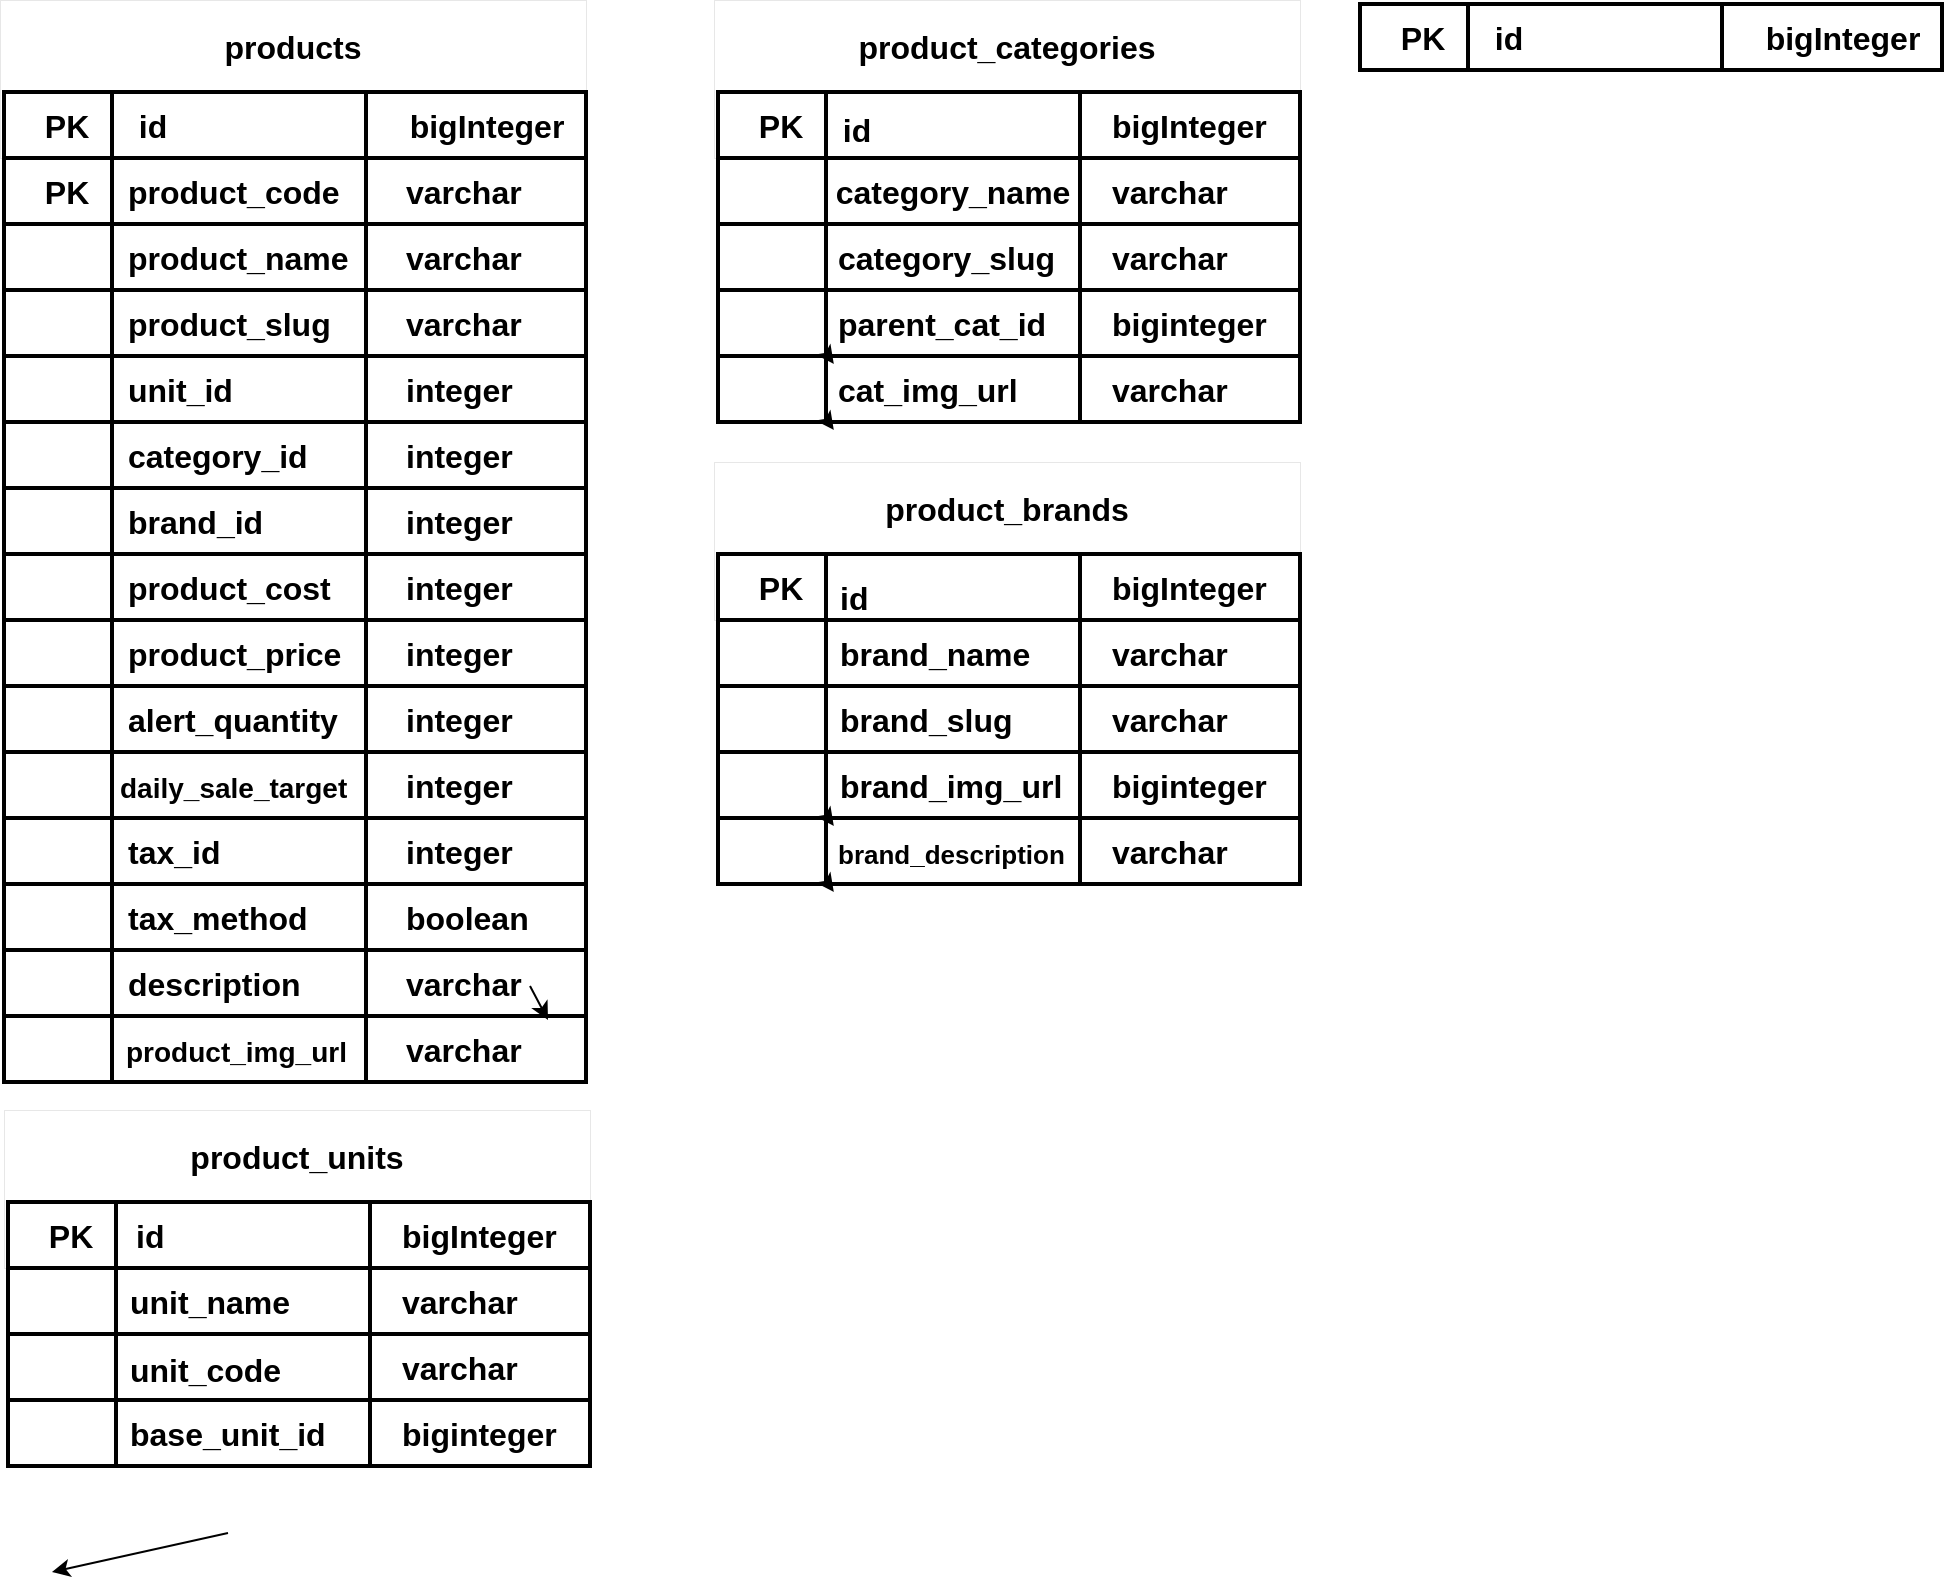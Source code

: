 <mxfile>
    <diagram id="ruQZ1rBnktLYvQLbM41w" name="products">
        <mxGraphModel dx="562" dy="320" grid="0" gridSize="10" guides="1" tooltips="1" connect="1" arrows="1" fold="1" page="1" pageScale="1" pageWidth="1169" pageHeight="827" background="#ffffff" math="0" shadow="0">
            <root>
                <mxCell id="0"/>
                <mxCell id="1" parent="0"/>
                <mxCell id="20" style="edgeStyle=none;html=1;fontSize=16;fontColor=#000000;rounded=0;" parent="1" edge="1">
                    <mxGeometry relative="1" as="geometry">
                        <mxPoint x="290" y="527" as="targetPoint"/>
                        <mxPoint x="281" y="510" as="sourcePoint"/>
                    </mxGeometry>
                </mxCell>
                <mxCell id="2" value="products" style="swimlane;startSize=45;fontSize=16;strokeColor=#000000;swimlaneLine=0;fontColor=default;strokeWidth=0;rounded=0;" parent="1" vertex="1">
                    <mxGeometry x="16" y="17" width="293" height="79" as="geometry"/>
                </mxCell>
                <mxCell id="91" value="" style="rounded=0;whiteSpace=wrap;html=1;labelBorderColor=none;fontSize=12;fontColor=default;strokeColor=#000000;strokeWidth=2;fillColor=none;container=1;flipV=0;flipH=1;rotation=0;" parent="2" vertex="1">
                    <mxGeometry x="2" y="46" width="291" height="33" as="geometry">
                        <mxRectangle x="272" y="54" width="50" height="44" as="alternateBounds"/>
                    </mxGeometry>
                </mxCell>
                <mxCell id="92" value="bigInteger" style="text;html=1;resizable=0;autosize=1;align=center;verticalAlign=middle;points=[];fillColor=none;strokeColor=none;rounded=0;labelBorderColor=none;fontSize=16;fontColor=#000000;fontStyle=1;labelPosition=center;verticalLabelPosition=middle;spacing=0;flipV=0;flipH=1;rotation=0;" parent="91" vertex="1">
                    <mxGeometry x="197" y="5.004" width="87" height="23" as="geometry"/>
                </mxCell>
                <mxCell id="93" value="id" style="text;html=1;resizable=0;autosize=1;align=center;verticalAlign=middle;points=[];fillColor=none;strokeColor=none;rounded=0;labelBorderColor=none;fontSize=16;fontColor=#000000;fontStyle=1;labelPosition=center;verticalLabelPosition=middle;flipV=0;flipH=1;rotation=0;" parent="91" vertex="1">
                    <mxGeometry x="62" y="5.004" width="24" height="23" as="geometry"/>
                </mxCell>
                <mxCell id="94" value="PK" style="text;html=1;resizable=0;autosize=1;align=center;verticalAlign=middle;points=[];fillColor=none;strokeColor=none;rounded=0;labelBorderColor=none;fontSize=16;fontColor=#000000;fontStyle=1;labelPosition=center;verticalLabelPosition=middle;flipV=0;flipH=1;rotation=0;" parent="91" vertex="1">
                    <mxGeometry x="15" y="5.004" width="32" height="23" as="geometry"/>
                </mxCell>
                <mxCell id="95" value="" style="line;strokeWidth=2;direction=south;html=1;perimeter=backbonePerimeter;points=[];outlineConnect=0;labelBorderColor=none;fontSize=12;fontColor=#000000;fillColor=none;strokeColor=#000000;flipV=0;flipH=1;rotation=0;rounded=0;" parent="91" vertex="1">
                    <mxGeometry x="49" width="10" height="33" as="geometry"/>
                </mxCell>
                <mxCell id="96" value="" style="line;strokeWidth=2;direction=south;html=1;perimeter=backbonePerimeter;points=[];outlineConnect=0;labelBorderColor=none;fontSize=12;fontColor=#000000;fillColor=none;strokeColor=#000000;flipV=0;flipH=1;rotation=0;rounded=0;" parent="91" vertex="1">
                    <mxGeometry x="176" width="10" height="33" as="geometry"/>
                </mxCell>
                <mxCell id="85" value="" style="rounded=0;whiteSpace=wrap;html=1;labelBorderColor=none;fontSize=12;fontColor=default;strokeColor=#000000;strokeWidth=2;fillColor=none;container=1;flipV=0;flipH=1;rotation=0;" parent="1" vertex="1">
                    <mxGeometry x="696" y="19" width="291" height="33" as="geometry">
                        <mxRectangle x="272" y="54" width="50" height="44" as="alternateBounds"/>
                    </mxGeometry>
                </mxCell>
                <mxCell id="86" value="bigInteger" style="text;html=1;resizable=0;autosize=1;align=center;verticalAlign=middle;points=[];fillColor=none;strokeColor=none;rounded=0;labelBorderColor=none;fontSize=16;fontColor=#000000;fontStyle=1;labelPosition=center;verticalLabelPosition=middle;spacing=0;flipV=0;flipH=1;rotation=0;" parent="85" vertex="1">
                    <mxGeometry x="197" y="5.004" width="87" height="23" as="geometry"/>
                </mxCell>
                <mxCell id="87" value="id" style="text;html=1;resizable=0;autosize=1;align=center;verticalAlign=middle;points=[];fillColor=none;strokeColor=none;rounded=0;labelBorderColor=none;fontSize=16;fontColor=#000000;fontStyle=1;labelPosition=center;verticalLabelPosition=middle;flipV=0;flipH=1;rotation=0;" parent="85" vertex="1">
                    <mxGeometry x="62" y="5.004" width="24" height="23" as="geometry"/>
                </mxCell>
                <mxCell id="88" value="PK" style="text;html=1;resizable=0;autosize=1;align=center;verticalAlign=middle;points=[];fillColor=none;strokeColor=none;rounded=0;labelBorderColor=none;fontSize=16;fontColor=#000000;fontStyle=1;labelPosition=center;verticalLabelPosition=middle;flipV=0;flipH=1;rotation=0;" parent="85" vertex="1">
                    <mxGeometry x="15" y="5.004" width="32" height="23" as="geometry"/>
                </mxCell>
                <mxCell id="89" value="" style="line;strokeWidth=2;direction=south;html=1;perimeter=backbonePerimeter;points=[];outlineConnect=0;labelBorderColor=none;fontSize=12;fontColor=#000000;fillColor=none;strokeColor=#000000;flipV=0;flipH=1;rotation=0;rounded=0;" parent="85" vertex="1">
                    <mxGeometry x="49" width="10" height="33" as="geometry"/>
                </mxCell>
                <mxCell id="90" value="" style="line;strokeWidth=2;direction=south;html=1;perimeter=backbonePerimeter;points=[];outlineConnect=0;labelBorderColor=none;fontSize=12;fontColor=#000000;fillColor=none;strokeColor=#000000;flipV=0;flipH=1;rotation=0;rounded=0;" parent="85" vertex="1">
                    <mxGeometry x="176" width="10" height="33" as="geometry"/>
                </mxCell>
                <mxCell id="58Lv8EifrvW3tVPBx_WG-96" value="" style="rounded=0;whiteSpace=wrap;html=1;labelBorderColor=none;fontSize=12;fontColor=default;strokeColor=#000000;strokeWidth=2;fillColor=none;container=1;flipV=0;flipH=1;rotation=0;" parent="1" vertex="1">
                    <mxGeometry x="18" y="96" width="291" height="33" as="geometry">
                        <mxRectangle x="272" y="54" width="50" height="44" as="alternateBounds"/>
                    </mxGeometry>
                </mxCell>
                <mxCell id="58Lv8EifrvW3tVPBx_WG-97" value="varchar" style="text;html=1;resizable=0;autosize=1;align=left;verticalAlign=middle;points=[];fillColor=none;strokeColor=none;rounded=0;labelBorderColor=none;fontSize=16;fontColor=#000000;fontStyle=1;labelPosition=center;verticalLabelPosition=middle;spacing=0;flipV=0;flipH=1;rotation=0;" parent="58Lv8EifrvW3tVPBx_WG-96" vertex="1">
                    <mxGeometry x="201" y="5.004" width="68" height="23" as="geometry"/>
                </mxCell>
                <mxCell id="58Lv8EifrvW3tVPBx_WG-98" value="product_code" style="text;html=1;resizable=0;autosize=1;align=left;verticalAlign=middle;points=[];fillColor=none;strokeColor=none;rounded=0;labelBorderColor=none;fontSize=16;fontColor=#000000;fontStyle=1;labelPosition=center;verticalLabelPosition=middle;flipV=0;flipH=1;rotation=0;" parent="58Lv8EifrvW3tVPBx_WG-96" vertex="1">
                    <mxGeometry x="60" y="5.004" width="116" height="23" as="geometry"/>
                </mxCell>
                <mxCell id="58Lv8EifrvW3tVPBx_WG-100" value="" style="line;strokeWidth=2;direction=south;html=1;perimeter=backbonePerimeter;points=[];outlineConnect=0;labelBorderColor=none;fontSize=12;fontColor=#000000;fillColor=none;strokeColor=#000000;flipV=0;flipH=1;rotation=0;rounded=0;" parent="58Lv8EifrvW3tVPBx_WG-96" vertex="1">
                    <mxGeometry x="49" width="10" height="33" as="geometry"/>
                </mxCell>
                <mxCell id="58Lv8EifrvW3tVPBx_WG-101" value="" style="line;strokeWidth=2;direction=south;html=1;perimeter=backbonePerimeter;points=[];outlineConnect=0;labelBorderColor=none;fontSize=12;fontColor=#000000;fillColor=none;strokeColor=#000000;flipV=0;flipH=1;rotation=0;rounded=0;" parent="58Lv8EifrvW3tVPBx_WG-96" vertex="1">
                    <mxGeometry x="176" width="10" height="33" as="geometry"/>
                </mxCell>
                <mxCell id="58Lv8EifrvW3tVPBx_WG-107" value="PK" style="text;html=1;resizable=0;autosize=1;align=center;verticalAlign=middle;points=[];fillColor=none;strokeColor=none;rounded=0;labelBorderColor=none;fontSize=16;fontColor=#000000;fontStyle=1;labelPosition=center;verticalLabelPosition=middle;flipV=0;flipH=1;rotation=0;" parent="58Lv8EifrvW3tVPBx_WG-96" vertex="1">
                    <mxGeometry x="15" y="5.004" width="32" height="23" as="geometry"/>
                </mxCell>
                <mxCell id="58Lv8EifrvW3tVPBx_WG-102" value="" style="rounded=0;whiteSpace=wrap;html=1;labelBorderColor=none;fontSize=12;fontColor=default;strokeColor=#000000;strokeWidth=2;fillColor=none;container=1;flipV=0;flipH=1;rotation=0;" parent="1" vertex="1">
                    <mxGeometry x="18" y="129" width="291" height="33" as="geometry">
                        <mxRectangle x="272" y="54" width="50" height="44" as="alternateBounds"/>
                    </mxGeometry>
                </mxCell>
                <mxCell id="58Lv8EifrvW3tVPBx_WG-103" value="varchar" style="text;html=1;resizable=0;autosize=1;align=left;verticalAlign=middle;points=[];fillColor=none;strokeColor=none;rounded=0;labelBorderColor=none;fontSize=16;fontColor=#000000;fontStyle=1;labelPosition=center;verticalLabelPosition=middle;spacing=0;flipV=0;flipH=1;rotation=0;" parent="58Lv8EifrvW3tVPBx_WG-102" vertex="1">
                    <mxGeometry x="201" y="5.004" width="68" height="23" as="geometry"/>
                </mxCell>
                <mxCell id="58Lv8EifrvW3tVPBx_WG-104" value="product_name" style="text;html=1;resizable=0;autosize=1;align=left;verticalAlign=middle;points=[];fillColor=none;strokeColor=none;rounded=0;labelBorderColor=none;fontSize=16;fontColor=#000000;fontStyle=1;labelPosition=center;verticalLabelPosition=middle;flipV=0;flipH=1;rotation=0;" parent="58Lv8EifrvW3tVPBx_WG-102" vertex="1">
                    <mxGeometry x="60" y="5.004" width="120" height="23" as="geometry"/>
                </mxCell>
                <mxCell id="58Lv8EifrvW3tVPBx_WG-105" value="" style="line;strokeWidth=2;direction=south;html=1;perimeter=backbonePerimeter;points=[];outlineConnect=0;labelBorderColor=none;fontSize=12;fontColor=#000000;fillColor=none;strokeColor=#000000;flipV=0;flipH=1;rotation=0;rounded=0;" parent="58Lv8EifrvW3tVPBx_WG-102" vertex="1">
                    <mxGeometry x="49" width="10" height="33" as="geometry"/>
                </mxCell>
                <mxCell id="58Lv8EifrvW3tVPBx_WG-106" value="" style="line;strokeWidth=2;direction=south;html=1;perimeter=backbonePerimeter;points=[];outlineConnect=0;labelBorderColor=none;fontSize=12;fontColor=#000000;fillColor=none;strokeColor=#000000;flipV=0;flipH=1;rotation=0;rounded=0;" parent="58Lv8EifrvW3tVPBx_WG-102" vertex="1">
                    <mxGeometry x="176" width="10" height="33" as="geometry"/>
                </mxCell>
                <mxCell id="58Lv8EifrvW3tVPBx_WG-109" value="" style="rounded=0;whiteSpace=wrap;html=1;labelBorderColor=none;fontSize=12;fontColor=default;strokeColor=#000000;strokeWidth=2;fillColor=none;container=1;flipV=0;flipH=1;rotation=0;" parent="1" vertex="1">
                    <mxGeometry x="18" y="162" width="291" height="33" as="geometry">
                        <mxRectangle x="272" y="54" width="50" height="44" as="alternateBounds"/>
                    </mxGeometry>
                </mxCell>
                <mxCell id="58Lv8EifrvW3tVPBx_WG-110" value="varchar" style="text;html=1;resizable=0;autosize=1;align=left;verticalAlign=middle;points=[];fillColor=none;strokeColor=none;rounded=0;labelBorderColor=none;fontSize=16;fontColor=#000000;fontStyle=1;labelPosition=center;verticalLabelPosition=middle;spacing=0;flipV=0;flipH=1;rotation=0;" parent="58Lv8EifrvW3tVPBx_WG-109" vertex="1">
                    <mxGeometry x="201" y="5.004" width="68" height="23" as="geometry"/>
                </mxCell>
                <mxCell id="58Lv8EifrvW3tVPBx_WG-111" value="product_slug" style="text;html=1;resizable=0;autosize=1;align=left;verticalAlign=middle;points=[];fillColor=none;strokeColor=none;rounded=0;labelBorderColor=none;fontSize=16;fontColor=#000000;fontStyle=1;labelPosition=center;verticalLabelPosition=middle;flipV=0;flipH=1;rotation=0;" parent="58Lv8EifrvW3tVPBx_WG-109" vertex="1">
                    <mxGeometry x="60" y="5.004" width="111" height="23" as="geometry"/>
                </mxCell>
                <mxCell id="58Lv8EifrvW3tVPBx_WG-112" value="" style="line;strokeWidth=2;direction=south;html=1;perimeter=backbonePerimeter;points=[];outlineConnect=0;labelBorderColor=none;fontSize=12;fontColor=#000000;fillColor=none;strokeColor=#000000;flipV=0;flipH=1;rotation=0;rounded=0;" parent="58Lv8EifrvW3tVPBx_WG-109" vertex="1">
                    <mxGeometry x="49" width="10" height="33" as="geometry"/>
                </mxCell>
                <mxCell id="58Lv8EifrvW3tVPBx_WG-113" value="" style="line;strokeWidth=2;direction=south;html=1;perimeter=backbonePerimeter;points=[];outlineConnect=0;labelBorderColor=none;fontSize=12;fontColor=#000000;fillColor=none;strokeColor=#000000;flipV=0;flipH=1;rotation=0;rounded=0;" parent="58Lv8EifrvW3tVPBx_WG-109" vertex="1">
                    <mxGeometry x="176" width="10" height="33" as="geometry"/>
                </mxCell>
                <mxCell id="58Lv8EifrvW3tVPBx_WG-114" value="" style="rounded=0;whiteSpace=wrap;html=1;labelBorderColor=none;fontSize=12;fontColor=default;strokeColor=#000000;strokeWidth=2;fillColor=none;container=1;flipV=0;flipH=1;rotation=0;" parent="1" vertex="1">
                    <mxGeometry x="18" y="195" width="291" height="33" as="geometry">
                        <mxRectangle x="272" y="54" width="50" height="44" as="alternateBounds"/>
                    </mxGeometry>
                </mxCell>
                <mxCell id="58Lv8EifrvW3tVPBx_WG-115" value="integer" style="text;html=1;resizable=0;autosize=1;align=left;verticalAlign=middle;points=[];fillColor=none;strokeColor=none;rounded=0;labelBorderColor=none;fontSize=16;fontColor=#000000;fontStyle=1;labelPosition=center;verticalLabelPosition=middle;spacing=0;flipV=0;flipH=1;rotation=0;" parent="58Lv8EifrvW3tVPBx_WG-114" vertex="1">
                    <mxGeometry x="201" y="5.004" width="63" height="23" as="geometry"/>
                </mxCell>
                <mxCell id="58Lv8EifrvW3tVPBx_WG-116" value="unit_id" style="text;html=1;resizable=0;autosize=1;align=left;verticalAlign=middle;points=[];fillColor=none;strokeColor=none;rounded=0;labelBorderColor=none;fontSize=16;fontColor=#000000;fontStyle=1;labelPosition=center;verticalLabelPosition=middle;flipV=0;flipH=1;rotation=0;" parent="58Lv8EifrvW3tVPBx_WG-114" vertex="1">
                    <mxGeometry x="60" y="5.004" width="62" height="23" as="geometry"/>
                </mxCell>
                <mxCell id="58Lv8EifrvW3tVPBx_WG-117" value="" style="line;strokeWidth=2;direction=south;html=1;perimeter=backbonePerimeter;points=[];outlineConnect=0;labelBorderColor=none;fontSize=12;fontColor=#000000;fillColor=none;strokeColor=#000000;flipV=0;flipH=1;rotation=0;rounded=0;" parent="58Lv8EifrvW3tVPBx_WG-114" vertex="1">
                    <mxGeometry x="49" width="10" height="33" as="geometry"/>
                </mxCell>
                <mxCell id="58Lv8EifrvW3tVPBx_WG-118" value="" style="line;strokeWidth=2;direction=south;html=1;perimeter=backbonePerimeter;points=[];outlineConnect=0;labelBorderColor=none;fontSize=12;fontColor=#000000;fillColor=none;strokeColor=#000000;flipV=0;flipH=1;rotation=0;rounded=0;" parent="58Lv8EifrvW3tVPBx_WG-114" vertex="1">
                    <mxGeometry x="176" width="10" height="33" as="geometry"/>
                </mxCell>
                <mxCell id="58Lv8EifrvW3tVPBx_WG-119" value="" style="rounded=0;whiteSpace=wrap;html=1;labelBorderColor=none;fontSize=12;fontColor=default;strokeColor=#000000;strokeWidth=2;fillColor=none;container=1;flipV=0;flipH=1;rotation=0;" parent="1" vertex="1">
                    <mxGeometry x="18" y="228" width="291" height="33" as="geometry">
                        <mxRectangle x="272" y="54" width="50" height="44" as="alternateBounds"/>
                    </mxGeometry>
                </mxCell>
                <mxCell id="58Lv8EifrvW3tVPBx_WG-120" value="integer" style="text;html=1;resizable=0;autosize=1;align=left;verticalAlign=middle;points=[];fillColor=none;strokeColor=none;rounded=0;labelBorderColor=none;fontSize=16;fontColor=#000000;fontStyle=1;labelPosition=center;verticalLabelPosition=middle;spacing=0;flipV=0;flipH=1;rotation=0;" parent="58Lv8EifrvW3tVPBx_WG-119" vertex="1">
                    <mxGeometry x="201" y="5.004" width="63" height="23" as="geometry"/>
                </mxCell>
                <mxCell id="58Lv8EifrvW3tVPBx_WG-121" value="category_id" style="text;html=1;resizable=0;autosize=1;align=left;verticalAlign=middle;points=[];fillColor=none;strokeColor=none;rounded=0;labelBorderColor=none;fontSize=16;fontColor=#000000;fontStyle=1;labelPosition=center;verticalLabelPosition=middle;flipV=0;flipH=1;rotation=0;" parent="58Lv8EifrvW3tVPBx_WG-119" vertex="1">
                    <mxGeometry x="60" y="5.004" width="100" height="23" as="geometry"/>
                </mxCell>
                <mxCell id="58Lv8EifrvW3tVPBx_WG-122" value="" style="line;strokeWidth=2;direction=south;html=1;perimeter=backbonePerimeter;points=[];outlineConnect=0;labelBorderColor=none;fontSize=12;fontColor=#000000;fillColor=none;strokeColor=#000000;flipV=0;flipH=1;rotation=0;rounded=0;" parent="58Lv8EifrvW3tVPBx_WG-119" vertex="1">
                    <mxGeometry x="49" width="10" height="33" as="geometry"/>
                </mxCell>
                <mxCell id="58Lv8EifrvW3tVPBx_WG-123" value="" style="line;strokeWidth=2;direction=south;html=1;perimeter=backbonePerimeter;points=[];outlineConnect=0;labelBorderColor=none;fontSize=12;fontColor=#000000;fillColor=none;strokeColor=#000000;flipV=0;flipH=1;rotation=0;rounded=0;" parent="58Lv8EifrvW3tVPBx_WG-119" vertex="1">
                    <mxGeometry x="176" width="10" height="33" as="geometry"/>
                </mxCell>
                <mxCell id="58Lv8EifrvW3tVPBx_WG-125" value="" style="rounded=0;whiteSpace=wrap;html=1;labelBorderColor=none;fontSize=12;fontColor=default;strokeColor=#000000;strokeWidth=2;fillColor=none;container=1;flipV=0;flipH=1;rotation=0;" parent="1" vertex="1">
                    <mxGeometry x="18" y="261" width="291" height="33" as="geometry">
                        <mxRectangle x="272" y="54" width="50" height="44" as="alternateBounds"/>
                    </mxGeometry>
                </mxCell>
                <mxCell id="58Lv8EifrvW3tVPBx_WG-126" value="integer" style="text;html=1;resizable=0;autosize=1;align=left;verticalAlign=middle;points=[];fillColor=none;strokeColor=none;rounded=0;labelBorderColor=none;fontSize=16;fontColor=#000000;fontStyle=1;labelPosition=center;verticalLabelPosition=middle;spacing=0;flipV=0;flipH=1;rotation=0;" parent="58Lv8EifrvW3tVPBx_WG-125" vertex="1">
                    <mxGeometry x="201" y="5.004" width="63" height="23" as="geometry"/>
                </mxCell>
                <mxCell id="58Lv8EifrvW3tVPBx_WG-127" value="brand_id" style="text;html=1;resizable=0;autosize=1;align=left;verticalAlign=middle;points=[];fillColor=none;strokeColor=none;rounded=0;labelBorderColor=none;fontSize=16;fontColor=#000000;fontStyle=1;labelPosition=center;verticalLabelPosition=middle;flipV=0;flipH=1;rotation=0;" parent="58Lv8EifrvW3tVPBx_WG-125" vertex="1">
                    <mxGeometry x="60" y="5.004" width="78" height="23" as="geometry"/>
                </mxCell>
                <mxCell id="58Lv8EifrvW3tVPBx_WG-128" value="" style="line;strokeWidth=2;direction=south;html=1;perimeter=backbonePerimeter;points=[];outlineConnect=0;labelBorderColor=none;fontSize=12;fontColor=#000000;fillColor=none;strokeColor=#000000;flipV=0;flipH=1;rotation=0;rounded=0;" parent="58Lv8EifrvW3tVPBx_WG-125" vertex="1">
                    <mxGeometry x="49" width="10" height="33" as="geometry"/>
                </mxCell>
                <mxCell id="58Lv8EifrvW3tVPBx_WG-129" value="" style="line;strokeWidth=2;direction=south;html=1;perimeter=backbonePerimeter;points=[];outlineConnect=0;labelBorderColor=none;fontSize=12;fontColor=#000000;fillColor=none;strokeColor=#000000;flipV=0;flipH=1;rotation=0;rounded=0;" parent="58Lv8EifrvW3tVPBx_WG-125" vertex="1">
                    <mxGeometry x="176" width="10" height="33" as="geometry"/>
                </mxCell>
                <mxCell id="58Lv8EifrvW3tVPBx_WG-130" value="" style="rounded=0;whiteSpace=wrap;html=1;labelBorderColor=none;fontSize=12;fontColor=default;strokeColor=#000000;strokeWidth=2;fillColor=none;container=1;flipV=0;flipH=1;rotation=0;" parent="1" vertex="1">
                    <mxGeometry x="18" y="426" width="291" height="33" as="geometry">
                        <mxRectangle x="272" y="54" width="50" height="44" as="alternateBounds"/>
                    </mxGeometry>
                </mxCell>
                <mxCell id="58Lv8EifrvW3tVPBx_WG-131" value="integer" style="text;html=1;resizable=0;autosize=1;align=left;verticalAlign=middle;points=[];fillColor=none;strokeColor=none;rounded=0;labelBorderColor=none;fontSize=16;fontColor=#000000;fontStyle=1;labelPosition=center;verticalLabelPosition=middle;spacing=0;flipV=0;flipH=1;rotation=0;" parent="58Lv8EifrvW3tVPBx_WG-130" vertex="1">
                    <mxGeometry x="201" y="5.004" width="63" height="23" as="geometry"/>
                </mxCell>
                <mxCell id="58Lv8EifrvW3tVPBx_WG-132" value="tax_id" style="text;html=1;resizable=0;autosize=1;align=left;verticalAlign=middle;points=[];fillColor=none;strokeColor=none;rounded=0;labelBorderColor=none;fontSize=16;fontColor=#000000;fontStyle=1;labelPosition=center;verticalLabelPosition=middle;flipV=0;flipH=1;rotation=0;" parent="58Lv8EifrvW3tVPBx_WG-130" vertex="1">
                    <mxGeometry x="60" y="5.004" width="56" height="23" as="geometry"/>
                </mxCell>
                <mxCell id="58Lv8EifrvW3tVPBx_WG-133" value="" style="line;strokeWidth=2;direction=south;html=1;perimeter=backbonePerimeter;points=[];outlineConnect=0;labelBorderColor=none;fontSize=12;fontColor=#000000;fillColor=none;strokeColor=#000000;flipV=0;flipH=1;rotation=0;rounded=0;" parent="58Lv8EifrvW3tVPBx_WG-130" vertex="1">
                    <mxGeometry x="49" width="10" height="33" as="geometry"/>
                </mxCell>
                <mxCell id="58Lv8EifrvW3tVPBx_WG-134" value="" style="line;strokeWidth=2;direction=south;html=1;perimeter=backbonePerimeter;points=[];outlineConnect=0;labelBorderColor=none;fontSize=12;fontColor=#000000;fillColor=none;strokeColor=#000000;flipV=0;flipH=1;rotation=0;rounded=0;" parent="58Lv8EifrvW3tVPBx_WG-130" vertex="1">
                    <mxGeometry x="176" width="10" height="33" as="geometry"/>
                </mxCell>
                <mxCell id="58Lv8EifrvW3tVPBx_WG-137" value="" style="rounded=0;whiteSpace=wrap;html=1;labelBorderColor=none;fontSize=12;fontColor=default;strokeColor=#000000;strokeWidth=2;fillColor=none;container=1;flipV=0;flipH=1;rotation=0;" parent="1" vertex="1">
                    <mxGeometry x="18" y="294" width="291" height="33" as="geometry">
                        <mxRectangle x="272" y="54" width="50" height="44" as="alternateBounds"/>
                    </mxGeometry>
                </mxCell>
                <mxCell id="58Lv8EifrvW3tVPBx_WG-138" value="integer" style="text;html=1;resizable=0;autosize=1;align=left;verticalAlign=middle;points=[];fillColor=none;strokeColor=none;rounded=0;labelBorderColor=none;fontSize=16;fontColor=#000000;fontStyle=1;labelPosition=center;verticalLabelPosition=middle;spacing=0;flipV=0;flipH=1;rotation=0;" parent="58Lv8EifrvW3tVPBx_WG-137" vertex="1">
                    <mxGeometry x="201" y="5.004" width="63" height="23" as="geometry"/>
                </mxCell>
                <mxCell id="58Lv8EifrvW3tVPBx_WG-139" value="product_cost" style="text;html=1;resizable=0;autosize=1;align=left;verticalAlign=middle;points=[];fillColor=none;strokeColor=none;rounded=0;labelBorderColor=none;fontSize=16;fontColor=#000000;fontStyle=1;labelPosition=center;verticalLabelPosition=middle;flipV=0;flipH=1;rotation=0;" parent="58Lv8EifrvW3tVPBx_WG-137" vertex="1">
                    <mxGeometry x="60" y="5.004" width="111" height="23" as="geometry"/>
                </mxCell>
                <mxCell id="58Lv8EifrvW3tVPBx_WG-140" value="" style="line;strokeWidth=2;direction=south;html=1;perimeter=backbonePerimeter;points=[];outlineConnect=0;labelBorderColor=none;fontSize=12;fontColor=#000000;fillColor=none;strokeColor=#000000;flipV=0;flipH=1;rotation=0;rounded=0;" parent="58Lv8EifrvW3tVPBx_WG-137" vertex="1">
                    <mxGeometry x="49" width="10" height="33" as="geometry"/>
                </mxCell>
                <mxCell id="58Lv8EifrvW3tVPBx_WG-141" value="" style="line;strokeWidth=2;direction=south;html=1;perimeter=backbonePerimeter;points=[];outlineConnect=0;labelBorderColor=none;fontSize=12;fontColor=#000000;fillColor=none;strokeColor=#000000;flipV=0;flipH=1;rotation=0;rounded=0;" parent="58Lv8EifrvW3tVPBx_WG-137" vertex="1">
                    <mxGeometry x="176" width="10" height="33" as="geometry"/>
                </mxCell>
                <mxCell id="58Lv8EifrvW3tVPBx_WG-142" value="" style="rounded=0;whiteSpace=wrap;html=1;labelBorderColor=none;fontSize=12;fontColor=default;strokeColor=#000000;strokeWidth=2;fillColor=none;container=1;flipV=0;flipH=1;rotation=0;" parent="1" vertex="1">
                    <mxGeometry x="18" y="327" width="291" height="33" as="geometry">
                        <mxRectangle x="272" y="54" width="50" height="44" as="alternateBounds"/>
                    </mxGeometry>
                </mxCell>
                <mxCell id="58Lv8EifrvW3tVPBx_WG-143" value="integer" style="text;html=1;resizable=0;autosize=1;align=left;verticalAlign=middle;points=[];fillColor=none;strokeColor=none;rounded=0;labelBorderColor=none;fontSize=16;fontColor=#000000;fontStyle=1;labelPosition=center;verticalLabelPosition=middle;spacing=0;flipV=0;flipH=1;rotation=0;" parent="58Lv8EifrvW3tVPBx_WG-142" vertex="1">
                    <mxGeometry x="201" y="5.004" width="63" height="23" as="geometry"/>
                </mxCell>
                <mxCell id="58Lv8EifrvW3tVPBx_WG-144" value="product_price" style="text;html=1;resizable=0;autosize=1;align=left;verticalAlign=middle;points=[];fillColor=none;strokeColor=none;rounded=0;labelBorderColor=none;fontSize=16;fontColor=#000000;fontStyle=1;labelPosition=center;verticalLabelPosition=middle;flipV=0;flipH=1;rotation=0;" parent="58Lv8EifrvW3tVPBx_WG-142" vertex="1">
                    <mxGeometry x="60" y="5.004" width="117" height="23" as="geometry"/>
                </mxCell>
                <mxCell id="58Lv8EifrvW3tVPBx_WG-145" value="" style="line;strokeWidth=2;direction=south;html=1;perimeter=backbonePerimeter;points=[];outlineConnect=0;labelBorderColor=none;fontSize=12;fontColor=#000000;fillColor=none;strokeColor=#000000;flipV=0;flipH=1;rotation=0;rounded=0;" parent="58Lv8EifrvW3tVPBx_WG-142" vertex="1">
                    <mxGeometry x="49" width="10" height="33" as="geometry"/>
                </mxCell>
                <mxCell id="58Lv8EifrvW3tVPBx_WG-146" value="" style="line;strokeWidth=2;direction=south;html=1;perimeter=backbonePerimeter;points=[];outlineConnect=0;labelBorderColor=none;fontSize=12;fontColor=#000000;fillColor=none;strokeColor=#000000;flipV=0;flipH=1;rotation=0;rounded=0;" parent="58Lv8EifrvW3tVPBx_WG-142" vertex="1">
                    <mxGeometry x="176" width="10" height="33" as="geometry"/>
                </mxCell>
                <mxCell id="58Lv8EifrvW3tVPBx_WG-147" value="" style="rounded=0;whiteSpace=wrap;html=1;labelBorderColor=none;fontSize=12;fontColor=default;strokeColor=#000000;strokeWidth=2;fillColor=none;container=1;flipV=0;flipH=1;rotation=0;" parent="1" vertex="1">
                    <mxGeometry x="18" y="360" width="291" height="33" as="geometry">
                        <mxRectangle x="272" y="54" width="50" height="44" as="alternateBounds"/>
                    </mxGeometry>
                </mxCell>
                <mxCell id="58Lv8EifrvW3tVPBx_WG-148" value="integer" style="text;html=1;resizable=0;autosize=1;align=left;verticalAlign=middle;points=[];fillColor=none;strokeColor=none;rounded=0;labelBorderColor=none;fontSize=16;fontColor=#000000;fontStyle=1;labelPosition=center;verticalLabelPosition=middle;spacing=0;flipV=0;flipH=1;rotation=0;" parent="58Lv8EifrvW3tVPBx_WG-147" vertex="1">
                    <mxGeometry x="201" y="5.004" width="63" height="23" as="geometry"/>
                </mxCell>
                <mxCell id="58Lv8EifrvW3tVPBx_WG-149" value="alert_quantity" style="text;html=1;resizable=0;autosize=1;align=left;verticalAlign=middle;points=[];fillColor=none;strokeColor=none;rounded=0;labelBorderColor=none;fontSize=16;fontColor=#000000;fontStyle=1;labelPosition=center;verticalLabelPosition=middle;flipV=0;flipH=1;rotation=0;" parent="58Lv8EifrvW3tVPBx_WG-147" vertex="1">
                    <mxGeometry x="60" y="5.004" width="115" height="23" as="geometry"/>
                </mxCell>
                <mxCell id="58Lv8EifrvW3tVPBx_WG-150" value="" style="line;strokeWidth=2;direction=south;html=1;perimeter=backbonePerimeter;points=[];outlineConnect=0;labelBorderColor=none;fontSize=12;fontColor=#000000;fillColor=none;strokeColor=#000000;flipV=0;flipH=1;rotation=0;rounded=0;" parent="58Lv8EifrvW3tVPBx_WG-147" vertex="1">
                    <mxGeometry x="49" width="10" height="33" as="geometry"/>
                </mxCell>
                <mxCell id="58Lv8EifrvW3tVPBx_WG-151" value="" style="line;strokeWidth=2;direction=south;html=1;perimeter=backbonePerimeter;points=[];outlineConnect=0;labelBorderColor=none;fontSize=12;fontColor=#000000;fillColor=none;strokeColor=#000000;flipV=0;flipH=1;rotation=0;rounded=0;" parent="58Lv8EifrvW3tVPBx_WG-147" vertex="1">
                    <mxGeometry x="176" width="10" height="33" as="geometry"/>
                </mxCell>
                <mxCell id="58Lv8EifrvW3tVPBx_WG-152" value="" style="rounded=0;whiteSpace=wrap;html=1;labelBorderColor=none;fontSize=12;fontColor=default;strokeColor=#000000;strokeWidth=2;fillColor=none;container=1;flipV=0;flipH=1;rotation=0;" parent="1" vertex="1">
                    <mxGeometry x="18" y="393" width="291" height="33" as="geometry">
                        <mxRectangle x="272" y="54" width="50" height="44" as="alternateBounds"/>
                    </mxGeometry>
                </mxCell>
                <mxCell id="58Lv8EifrvW3tVPBx_WG-153" value="integer" style="text;html=1;resizable=0;autosize=1;align=left;verticalAlign=middle;points=[];fillColor=none;strokeColor=none;rounded=0;labelBorderColor=none;fontSize=16;fontColor=#000000;fontStyle=1;labelPosition=center;verticalLabelPosition=middle;spacing=0;flipV=0;flipH=1;rotation=0;" parent="58Lv8EifrvW3tVPBx_WG-152" vertex="1">
                    <mxGeometry x="201" y="5.004" width="63" height="23" as="geometry"/>
                </mxCell>
                <mxCell id="58Lv8EifrvW3tVPBx_WG-154" value="&lt;font style=&quot;font-size: 14px&quot;&gt;daily_sale_target&lt;/font&gt;" style="text;html=1;resizable=0;autosize=1;align=left;verticalAlign=middle;points=[];fillColor=none;strokeColor=none;rounded=0;labelBorderColor=none;fontSize=16;fontColor=#000000;fontStyle=1;labelPosition=center;verticalLabelPosition=middle;flipV=0;flipH=1;rotation=0;" parent="58Lv8EifrvW3tVPBx_WG-152" vertex="1">
                    <mxGeometry x="56" y="5.004" width="124" height="24" as="geometry"/>
                </mxCell>
                <mxCell id="58Lv8EifrvW3tVPBx_WG-155" value="" style="line;strokeWidth=2;direction=south;html=1;perimeter=backbonePerimeter;points=[];outlineConnect=0;labelBorderColor=none;fontSize=12;fontColor=#000000;fillColor=none;strokeColor=#000000;flipV=0;flipH=1;rotation=0;rounded=0;" parent="58Lv8EifrvW3tVPBx_WG-152" vertex="1">
                    <mxGeometry x="49" width="10" height="33" as="geometry"/>
                </mxCell>
                <mxCell id="58Lv8EifrvW3tVPBx_WG-156" value="" style="line;strokeWidth=2;direction=south;html=1;perimeter=backbonePerimeter;points=[];outlineConnect=0;labelBorderColor=none;fontSize=12;fontColor=#000000;fillColor=none;strokeColor=#000000;flipV=0;flipH=1;rotation=0;rounded=0;" parent="58Lv8EifrvW3tVPBx_WG-152" vertex="1">
                    <mxGeometry x="176" width="10" height="33" as="geometry"/>
                </mxCell>
                <mxCell id="58Lv8EifrvW3tVPBx_WG-157" value="" style="rounded=0;whiteSpace=wrap;html=1;labelBorderColor=none;fontSize=12;fontColor=default;strokeColor=#000000;strokeWidth=2;fillColor=none;container=1;flipV=0;flipH=1;rotation=0;" parent="1" vertex="1">
                    <mxGeometry x="18" y="459" width="291" height="33" as="geometry">
                        <mxRectangle x="272" y="54" width="50" height="44" as="alternateBounds"/>
                    </mxGeometry>
                </mxCell>
                <mxCell id="58Lv8EifrvW3tVPBx_WG-158" value="boolean" style="text;html=1;resizable=0;autosize=1;align=left;verticalAlign=middle;points=[];fillColor=none;strokeColor=none;rounded=0;labelBorderColor=none;fontSize=16;fontColor=#000000;fontStyle=1;labelPosition=center;verticalLabelPosition=middle;spacing=0;flipV=0;flipH=1;rotation=0;" parent="58Lv8EifrvW3tVPBx_WG-157" vertex="1">
                    <mxGeometry x="201" y="5.004" width="71" height="23" as="geometry"/>
                </mxCell>
                <mxCell id="58Lv8EifrvW3tVPBx_WG-159" value="tax_method" style="text;html=1;resizable=0;autosize=1;align=left;verticalAlign=middle;points=[];fillColor=none;strokeColor=none;rounded=0;labelBorderColor=none;fontSize=16;fontColor=#000000;fontStyle=1;labelPosition=center;verticalLabelPosition=middle;flipV=0;flipH=1;rotation=0;" parent="58Lv8EifrvW3tVPBx_WG-157" vertex="1">
                    <mxGeometry x="60" y="5.004" width="100" height="23" as="geometry"/>
                </mxCell>
                <mxCell id="58Lv8EifrvW3tVPBx_WG-160" value="" style="line;strokeWidth=2;direction=south;html=1;perimeter=backbonePerimeter;points=[];outlineConnect=0;labelBorderColor=none;fontSize=12;fontColor=#000000;fillColor=none;strokeColor=#000000;flipV=0;flipH=1;rotation=0;rounded=0;" parent="58Lv8EifrvW3tVPBx_WG-157" vertex="1">
                    <mxGeometry x="49" width="10" height="33" as="geometry"/>
                </mxCell>
                <mxCell id="58Lv8EifrvW3tVPBx_WG-161" value="" style="line;strokeWidth=2;direction=south;html=1;perimeter=backbonePerimeter;points=[];outlineConnect=0;labelBorderColor=none;fontSize=12;fontColor=#000000;fillColor=none;strokeColor=#000000;flipV=0;flipH=1;rotation=0;rounded=0;" parent="58Lv8EifrvW3tVPBx_WG-157" vertex="1">
                    <mxGeometry x="176" width="10" height="33" as="geometry"/>
                </mxCell>
                <mxCell id="58Lv8EifrvW3tVPBx_WG-162" value="" style="rounded=0;whiteSpace=wrap;html=1;labelBorderColor=none;fontSize=12;fontColor=default;strokeColor=#000000;strokeWidth=2;fillColor=none;container=1;flipV=0;flipH=1;rotation=0;" parent="1" vertex="1">
                    <mxGeometry x="18" y="492" width="291" height="33" as="geometry">
                        <mxRectangle x="272" y="54" width="50" height="44" as="alternateBounds"/>
                    </mxGeometry>
                </mxCell>
                <mxCell id="58Lv8EifrvW3tVPBx_WG-163" value="varchar" style="text;html=1;resizable=0;autosize=1;align=left;verticalAlign=middle;points=[];fillColor=none;strokeColor=none;rounded=0;labelBorderColor=none;fontSize=16;fontColor=#000000;fontStyle=1;labelPosition=center;verticalLabelPosition=middle;spacing=0;flipV=0;flipH=1;rotation=0;" parent="58Lv8EifrvW3tVPBx_WG-162" vertex="1">
                    <mxGeometry x="201" y="5.004" width="68" height="23" as="geometry"/>
                </mxCell>
                <mxCell id="58Lv8EifrvW3tVPBx_WG-164" value="description" style="text;html=1;resizable=0;autosize=1;align=left;verticalAlign=middle;points=[];fillColor=none;strokeColor=none;rounded=0;labelBorderColor=none;fontSize=16;fontColor=#000000;fontStyle=1;labelPosition=center;verticalLabelPosition=middle;flipV=0;flipH=1;rotation=0;" parent="58Lv8EifrvW3tVPBx_WG-162" vertex="1">
                    <mxGeometry x="60" y="5.004" width="96" height="23" as="geometry"/>
                </mxCell>
                <mxCell id="58Lv8EifrvW3tVPBx_WG-165" value="" style="line;strokeWidth=2;direction=south;html=1;perimeter=backbonePerimeter;points=[];outlineConnect=0;labelBorderColor=none;fontSize=12;fontColor=#000000;fillColor=none;strokeColor=#000000;flipV=0;flipH=1;rotation=0;rounded=0;" parent="58Lv8EifrvW3tVPBx_WG-162" vertex="1">
                    <mxGeometry x="49" width="10" height="33" as="geometry"/>
                </mxCell>
                <mxCell id="58Lv8EifrvW3tVPBx_WG-166" value="" style="line;strokeWidth=2;direction=south;html=1;perimeter=backbonePerimeter;points=[];outlineConnect=0;labelBorderColor=none;fontSize=12;fontColor=#000000;fillColor=none;strokeColor=#000000;flipV=0;flipH=1;rotation=0;rounded=0;" parent="58Lv8EifrvW3tVPBx_WG-162" vertex="1">
                    <mxGeometry x="176" width="10" height="33" as="geometry"/>
                </mxCell>
                <mxCell id="58Lv8EifrvW3tVPBx_WG-167" value="" style="rounded=0;whiteSpace=wrap;html=1;labelBorderColor=none;fontSize=12;fontColor=default;strokeColor=#000000;strokeWidth=2;fillColor=none;container=1;flipV=0;flipH=1;rotation=0;" parent="1" vertex="1">
                    <mxGeometry x="18" y="525" width="291" height="33" as="geometry">
                        <mxRectangle x="272" y="54" width="50" height="44" as="alternateBounds"/>
                    </mxGeometry>
                </mxCell>
                <mxCell id="58Lv8EifrvW3tVPBx_WG-168" value="varchar" style="text;html=1;resizable=0;autosize=1;align=left;verticalAlign=middle;points=[];fillColor=none;strokeColor=none;rounded=0;labelBorderColor=none;fontSize=16;fontColor=#000000;fontStyle=1;labelPosition=center;verticalLabelPosition=middle;spacing=0;flipV=0;flipH=1;rotation=0;" parent="58Lv8EifrvW3tVPBx_WG-167" vertex="1">
                    <mxGeometry x="201" y="5.004" width="68" height="23" as="geometry"/>
                </mxCell>
                <mxCell id="58Lv8EifrvW3tVPBx_WG-169" value="&lt;font style=&quot;font-size: 14px&quot;&gt;product_img_url&lt;/font&gt;" style="text;html=1;resizable=0;autosize=1;align=left;verticalAlign=middle;points=[];fillColor=none;strokeColor=none;rounded=0;labelBorderColor=none;fontSize=14;fontColor=#000000;fontStyle=1;labelPosition=center;verticalLabelPosition=middle;flipV=0;flipH=1;rotation=0;" parent="58Lv8EifrvW3tVPBx_WG-167" vertex="1">
                    <mxGeometry x="59" y="7.004" width="120" height="21" as="geometry"/>
                </mxCell>
                <mxCell id="58Lv8EifrvW3tVPBx_WG-170" value="" style="line;strokeWidth=2;direction=south;html=1;perimeter=backbonePerimeter;points=[];outlineConnect=0;labelBorderColor=none;fontSize=12;fontColor=#000000;fillColor=none;strokeColor=#000000;flipV=0;flipH=1;rotation=0;rounded=0;" parent="58Lv8EifrvW3tVPBx_WG-167" vertex="1">
                    <mxGeometry x="49" width="10" height="33" as="geometry"/>
                </mxCell>
                <mxCell id="58Lv8EifrvW3tVPBx_WG-171" value="" style="line;strokeWidth=2;direction=south;html=1;perimeter=backbonePerimeter;points=[];outlineConnect=0;labelBorderColor=none;fontSize=12;fontColor=#000000;fillColor=none;strokeColor=#000000;flipV=0;flipH=1;rotation=0;rounded=0;" parent="58Lv8EifrvW3tVPBx_WG-167" vertex="1">
                    <mxGeometry x="176" width="10" height="33" as="geometry"/>
                </mxCell>
                <mxCell id="58Lv8EifrvW3tVPBx_WG-179" value="product_categories" style="swimlane;startSize=45;fontSize=16;strokeColor=#000000;swimlaneLine=0;fontColor=default;strokeWidth=0;rounded=0;" parent="1" vertex="1">
                    <mxGeometry x="373" y="17" width="293" height="79" as="geometry"/>
                </mxCell>
                <mxCell id="58Lv8EifrvW3tVPBx_WG-180" value="" style="rounded=0;whiteSpace=wrap;html=1;labelBorderColor=none;fontSize=12;fontColor=default;strokeColor=#000000;strokeWidth=2;fillColor=none;container=1;flipV=0;flipH=1;rotation=0;" parent="58Lv8EifrvW3tVPBx_WG-179" vertex="1">
                    <mxGeometry x="2" y="46" width="291" height="33" as="geometry">
                        <mxRectangle x="272" y="54" width="50" height="44" as="alternateBounds"/>
                    </mxGeometry>
                </mxCell>
                <mxCell id="58Lv8EifrvW3tVPBx_WG-181" value="bigInteger" style="text;html=1;resizable=0;autosize=1;align=left;verticalAlign=middle;points=[];fillColor=none;strokeColor=none;rounded=0;labelBorderColor=none;fontSize=16;fontColor=#000000;fontStyle=1;labelPosition=center;verticalLabelPosition=middle;spacing=0;flipV=0;flipH=1;rotation=0;" parent="58Lv8EifrvW3tVPBx_WG-180" vertex="1">
                    <mxGeometry x="197" y="5.004" width="87" height="23" as="geometry"/>
                </mxCell>
                <mxCell id="58Lv8EifrvW3tVPBx_WG-182" value="id" style="text;html=1;resizable=0;autosize=1;align=center;verticalAlign=middle;points=[];fillColor=none;strokeColor=none;rounded=0;labelBorderColor=none;fontSize=16;fontColor=#000000;fontStyle=1;labelPosition=center;verticalLabelPosition=middle;flipV=0;flipH=1;rotation=0;" parent="58Lv8EifrvW3tVPBx_WG-180" vertex="1">
                    <mxGeometry x="57" y="7.004" width="24" height="23" as="geometry"/>
                </mxCell>
                <mxCell id="58Lv8EifrvW3tVPBx_WG-183" value="PK" style="text;html=1;resizable=0;autosize=1;align=center;verticalAlign=middle;points=[];fillColor=none;strokeColor=none;rounded=0;labelBorderColor=none;fontSize=16;fontColor=#000000;fontStyle=1;labelPosition=center;verticalLabelPosition=middle;flipV=0;flipH=1;rotation=0;" parent="58Lv8EifrvW3tVPBx_WG-180" vertex="1">
                    <mxGeometry x="15" y="5.004" width="32" height="23" as="geometry"/>
                </mxCell>
                <mxCell id="58Lv8EifrvW3tVPBx_WG-184" value="" style="line;strokeWidth=2;direction=south;html=1;perimeter=backbonePerimeter;points=[];outlineConnect=0;labelBorderColor=none;fontSize=12;fontColor=#000000;fillColor=none;strokeColor=#000000;flipV=0;flipH=1;rotation=0;rounded=0;" parent="58Lv8EifrvW3tVPBx_WG-180" vertex="1">
                    <mxGeometry x="49" width="10" height="33" as="geometry"/>
                </mxCell>
                <mxCell id="58Lv8EifrvW3tVPBx_WG-185" value="" style="line;strokeWidth=2;direction=south;html=1;perimeter=backbonePerimeter;points=[];outlineConnect=0;labelBorderColor=none;fontSize=12;fontColor=#000000;fillColor=none;strokeColor=#000000;flipV=0;flipH=1;rotation=0;rounded=0;" parent="58Lv8EifrvW3tVPBx_WG-180" vertex="1">
                    <mxGeometry x="176" width="10" height="33" as="geometry"/>
                </mxCell>
                <mxCell id="58Lv8EifrvW3tVPBx_WG-259" value="" style="rounded=0;whiteSpace=wrap;html=1;labelBorderColor=none;fontSize=12;fontColor=default;strokeColor=#000000;strokeWidth=2;fillColor=none;container=1;flipV=0;flipH=1;rotation=0;" parent="1" vertex="1">
                    <mxGeometry x="375" y="96" width="291" height="33" as="geometry">
                        <mxRectangle x="272" y="54" width="50" height="44" as="alternateBounds"/>
                    </mxGeometry>
                </mxCell>
                <mxCell id="58Lv8EifrvW3tVPBx_WG-260" value="varchar" style="text;html=1;resizable=0;autosize=1;align=left;verticalAlign=middle;points=[];fillColor=none;strokeColor=none;rounded=0;labelBorderColor=none;fontSize=16;fontColor=#000000;fontStyle=1;labelPosition=center;verticalLabelPosition=middle;spacing=0;flipV=0;flipH=1;rotation=0;" parent="58Lv8EifrvW3tVPBx_WG-259" vertex="1">
                    <mxGeometry x="197" y="5.004" width="68" height="23" as="geometry"/>
                </mxCell>
                <mxCell id="58Lv8EifrvW3tVPBx_WG-261" value="category_name" style="text;html=1;resizable=0;autosize=1;align=center;verticalAlign=middle;points=[];fillColor=none;strokeColor=none;rounded=0;labelBorderColor=none;fontSize=16;fontColor=#000000;fontStyle=1;labelPosition=center;verticalLabelPosition=middle;flipV=0;flipH=1;rotation=0;" parent="58Lv8EifrvW3tVPBx_WG-259" vertex="1">
                    <mxGeometry x="53" y="5.004" width="127" height="23" as="geometry"/>
                </mxCell>
                <mxCell id="58Lv8EifrvW3tVPBx_WG-263" value="" style="line;strokeWidth=2;direction=south;html=1;perimeter=backbonePerimeter;points=[];outlineConnect=0;labelBorderColor=none;fontSize=12;fontColor=#000000;fillColor=none;strokeColor=#000000;flipV=0;flipH=1;rotation=0;rounded=0;" parent="58Lv8EifrvW3tVPBx_WG-259" vertex="1">
                    <mxGeometry x="49" width="10" height="33" as="geometry"/>
                </mxCell>
                <mxCell id="58Lv8EifrvW3tVPBx_WG-264" value="" style="line;strokeWidth=2;direction=south;html=1;perimeter=backbonePerimeter;points=[];outlineConnect=0;labelBorderColor=none;fontSize=12;fontColor=#000000;fillColor=none;strokeColor=#000000;flipV=0;flipH=1;rotation=0;rounded=0;" parent="58Lv8EifrvW3tVPBx_WG-259" vertex="1">
                    <mxGeometry x="176" width="10" height="33" as="geometry"/>
                </mxCell>
                <mxCell id="58Lv8EifrvW3tVPBx_WG-265" value="" style="rounded=0;whiteSpace=wrap;html=1;labelBorderColor=none;fontSize=12;fontColor=default;strokeColor=#000000;strokeWidth=2;fillColor=none;container=1;flipV=0;flipH=1;rotation=0;" parent="1" vertex="1">
                    <mxGeometry x="375" y="129" width="291" height="33" as="geometry">
                        <mxRectangle x="272" y="54" width="50" height="44" as="alternateBounds"/>
                    </mxGeometry>
                </mxCell>
                <mxCell id="58Lv8EifrvW3tVPBx_WG-266" value="varchar" style="text;html=1;resizable=0;autosize=1;align=left;verticalAlign=middle;points=[];fillColor=none;strokeColor=none;rounded=0;labelBorderColor=none;fontSize=16;fontColor=#000000;fontStyle=1;labelPosition=center;verticalLabelPosition=middle;spacing=0;flipV=0;flipH=1;rotation=0;" parent="58Lv8EifrvW3tVPBx_WG-265" vertex="1">
                    <mxGeometry x="197" y="5.004" width="68" height="23" as="geometry"/>
                </mxCell>
                <mxCell id="58Lv8EifrvW3tVPBx_WG-267" value="category_slug" style="text;html=1;resizable=0;autosize=1;align=left;verticalAlign=middle;points=[];fillColor=none;strokeColor=none;rounded=0;labelBorderColor=none;fontSize=16;fontColor=#000000;fontStyle=1;labelPosition=center;verticalLabelPosition=middle;flipV=0;flipH=1;rotation=0;" parent="58Lv8EifrvW3tVPBx_WG-265" vertex="1">
                    <mxGeometry x="58" y="5.004" width="118" height="23" as="geometry"/>
                </mxCell>
                <mxCell id="58Lv8EifrvW3tVPBx_WG-268" value="" style="line;strokeWidth=2;direction=south;html=1;perimeter=backbonePerimeter;points=[];outlineConnect=0;labelBorderColor=none;fontSize=12;fontColor=#000000;fillColor=none;strokeColor=#000000;flipV=0;flipH=1;rotation=0;rounded=0;" parent="58Lv8EifrvW3tVPBx_WG-265" vertex="1">
                    <mxGeometry x="49" width="10" height="33" as="geometry"/>
                </mxCell>
                <mxCell id="58Lv8EifrvW3tVPBx_WG-269" value="" style="line;strokeWidth=2;direction=south;html=1;perimeter=backbonePerimeter;points=[];outlineConnect=0;labelBorderColor=none;fontSize=12;fontColor=#000000;fillColor=none;strokeColor=#000000;flipV=0;flipH=1;rotation=0;rounded=0;" parent="58Lv8EifrvW3tVPBx_WG-265" vertex="1">
                    <mxGeometry x="176" width="10" height="33" as="geometry"/>
                </mxCell>
                <mxCell id="58Lv8EifrvW3tVPBx_WG-270" value="" style="rounded=0;whiteSpace=wrap;html=1;labelBorderColor=none;fontSize=12;fontColor=default;strokeColor=#000000;strokeWidth=2;fillColor=none;container=1;flipV=0;flipH=1;rotation=0;" parent="1" vertex="1">
                    <mxGeometry x="375" y="162" width="291" height="33" as="geometry">
                        <mxRectangle x="272" y="54" width="50" height="44" as="alternateBounds"/>
                    </mxGeometry>
                </mxCell>
                <mxCell id="58Lv8EifrvW3tVPBx_WG-271" value="biginteger" style="text;html=1;resizable=0;autosize=1;align=left;verticalAlign=middle;points=[];fillColor=none;strokeColor=none;rounded=0;labelBorderColor=none;fontSize=16;fontColor=#000000;fontStyle=1;labelPosition=center;verticalLabelPosition=middle;spacing=0;flipV=0;flipH=1;rotation=0;" parent="58Lv8EifrvW3tVPBx_WG-270" vertex="1">
                    <mxGeometry x="197" y="5.004" width="87" height="23" as="geometry"/>
                </mxCell>
                <mxCell id="58Lv8EifrvW3tVPBx_WG-272" value="parent_cat_id" style="text;html=1;resizable=0;autosize=1;align=left;verticalAlign=middle;points=[];fillColor=none;strokeColor=none;rounded=0;labelBorderColor=none;fontSize=16;fontColor=#000000;fontStyle=1;labelPosition=center;verticalLabelPosition=middle;flipV=0;flipH=1;rotation=0;" parent="58Lv8EifrvW3tVPBx_WG-270" vertex="1">
                    <mxGeometry x="58" y="5.004" width="114" height="23" as="geometry"/>
                </mxCell>
                <mxCell id="58Lv8EifrvW3tVPBx_WG-275" style="edgeStyle=none;html=1;entryX=0.801;entryY=1.121;entryDx=0;entryDy=0;entryPerimeter=0;fontSize=14;fontColor=#000000;" parent="58Lv8EifrvW3tVPBx_WG-270" source="58Lv8EifrvW3tVPBx_WG-273" target="58Lv8EifrvW3tVPBx_WG-270" edge="1">
                    <mxGeometry relative="1" as="geometry"/>
                </mxCell>
                <mxCell id="58Lv8EifrvW3tVPBx_WG-273" value="" style="line;strokeWidth=2;direction=south;html=1;perimeter=backbonePerimeter;points=[];outlineConnect=0;labelBorderColor=none;fontSize=12;fontColor=#000000;fillColor=none;strokeColor=#000000;flipV=0;flipH=1;rotation=0;rounded=0;" parent="58Lv8EifrvW3tVPBx_WG-270" vertex="1">
                    <mxGeometry x="49" width="10" height="33" as="geometry"/>
                </mxCell>
                <mxCell id="58Lv8EifrvW3tVPBx_WG-274" value="" style="line;strokeWidth=2;direction=south;html=1;perimeter=backbonePerimeter;points=[];outlineConnect=0;labelBorderColor=none;fontSize=12;fontColor=#000000;fillColor=none;strokeColor=#000000;flipV=0;flipH=1;rotation=0;rounded=0;" parent="58Lv8EifrvW3tVPBx_WG-270" vertex="1">
                    <mxGeometry x="176" width="10" height="33" as="geometry"/>
                </mxCell>
                <mxCell id="58Lv8EifrvW3tVPBx_WG-276" value="" style="rounded=0;whiteSpace=wrap;html=1;labelBorderColor=none;fontSize=12;fontColor=default;strokeColor=#000000;strokeWidth=2;fillColor=none;container=1;flipV=0;flipH=1;rotation=0;" parent="1" vertex="1">
                    <mxGeometry x="375" y="195" width="291" height="33" as="geometry">
                        <mxRectangle x="272" y="54" width="50" height="44" as="alternateBounds"/>
                    </mxGeometry>
                </mxCell>
                <mxCell id="58Lv8EifrvW3tVPBx_WG-277" value="varchar" style="text;html=1;resizable=0;autosize=1;align=left;verticalAlign=middle;points=[];fillColor=none;strokeColor=none;rounded=0;labelBorderColor=none;fontSize=16;fontColor=#000000;fontStyle=1;labelPosition=center;verticalLabelPosition=middle;spacing=0;flipV=0;flipH=1;rotation=0;" parent="58Lv8EifrvW3tVPBx_WG-276" vertex="1">
                    <mxGeometry x="197" y="5.004" width="68" height="23" as="geometry"/>
                </mxCell>
                <mxCell id="58Lv8EifrvW3tVPBx_WG-278" value="cat_img_url" style="text;html=1;resizable=0;autosize=1;align=left;verticalAlign=middle;points=[];fillColor=none;strokeColor=none;rounded=0;labelBorderColor=none;fontSize=16;fontColor=#000000;fontStyle=1;labelPosition=center;verticalLabelPosition=middle;flipV=0;flipH=1;rotation=0;" parent="58Lv8EifrvW3tVPBx_WG-276" vertex="1">
                    <mxGeometry x="58" y="5.004" width="100" height="23" as="geometry"/>
                </mxCell>
                <mxCell id="58Lv8EifrvW3tVPBx_WG-279" style="edgeStyle=none;html=1;entryX=0.801;entryY=1.121;entryDx=0;entryDy=0;entryPerimeter=0;fontSize=14;fontColor=#000000;" parent="58Lv8EifrvW3tVPBx_WG-276" source="58Lv8EifrvW3tVPBx_WG-280" target="58Lv8EifrvW3tVPBx_WG-276" edge="1">
                    <mxGeometry relative="1" as="geometry"/>
                </mxCell>
                <mxCell id="58Lv8EifrvW3tVPBx_WG-280" value="" style="line;strokeWidth=2;direction=south;html=1;perimeter=backbonePerimeter;points=[];outlineConnect=0;labelBorderColor=none;fontSize=12;fontColor=#000000;fillColor=none;strokeColor=#000000;flipV=0;flipH=1;rotation=0;rounded=0;" parent="58Lv8EifrvW3tVPBx_WG-276" vertex="1">
                    <mxGeometry x="49" width="10" height="33" as="geometry"/>
                </mxCell>
                <mxCell id="58Lv8EifrvW3tVPBx_WG-281" value="" style="line;strokeWidth=2;direction=south;html=1;perimeter=backbonePerimeter;points=[];outlineConnect=0;labelBorderColor=none;fontSize=12;fontColor=#000000;fillColor=none;strokeColor=#000000;flipV=0;flipH=1;rotation=0;rounded=0;" parent="58Lv8EifrvW3tVPBx_WG-276" vertex="1">
                    <mxGeometry x="176" width="10" height="33" as="geometry"/>
                </mxCell>
                <mxCell id="58Lv8EifrvW3tVPBx_WG-282" value="product_brands" style="swimlane;startSize=45;fontSize=16;strokeColor=#000000;swimlaneLine=0;fontColor=default;strokeWidth=0;rounded=0;" parent="1" vertex="1">
                    <mxGeometry x="373" y="248" width="293" height="79" as="geometry"/>
                </mxCell>
                <mxCell id="58Lv8EifrvW3tVPBx_WG-283" value="" style="rounded=0;whiteSpace=wrap;html=1;labelBorderColor=none;fontSize=12;fontColor=default;strokeColor=#000000;strokeWidth=2;fillColor=none;container=1;flipV=0;flipH=1;rotation=0;" parent="58Lv8EifrvW3tVPBx_WG-282" vertex="1">
                    <mxGeometry x="2" y="46" width="291" height="33" as="geometry">
                        <mxRectangle x="272" y="54" width="50" height="44" as="alternateBounds"/>
                    </mxGeometry>
                </mxCell>
                <mxCell id="58Lv8EifrvW3tVPBx_WG-284" value="bigInteger" style="text;html=1;resizable=0;autosize=1;align=left;verticalAlign=middle;points=[];fillColor=none;strokeColor=none;rounded=0;labelBorderColor=none;fontSize=16;fontColor=#000000;fontStyle=1;labelPosition=center;verticalLabelPosition=middle;spacing=0;flipV=0;flipH=1;rotation=0;" parent="58Lv8EifrvW3tVPBx_WG-283" vertex="1">
                    <mxGeometry x="197" y="5.004" width="87" height="23" as="geometry"/>
                </mxCell>
                <mxCell id="58Lv8EifrvW3tVPBx_WG-285" value="id" style="text;html=1;resizable=0;autosize=1;align=left;verticalAlign=middle;points=[];fillColor=none;strokeColor=none;rounded=0;labelBorderColor=none;fontSize=16;fontColor=#000000;fontStyle=1;labelPosition=center;verticalLabelPosition=middle;flipV=0;flipH=1;rotation=0;" parent="58Lv8EifrvW3tVPBx_WG-283" vertex="1">
                    <mxGeometry x="59" y="10.004" width="24" height="23" as="geometry"/>
                </mxCell>
                <mxCell id="58Lv8EifrvW3tVPBx_WG-286" value="PK" style="text;html=1;resizable=0;autosize=1;align=center;verticalAlign=middle;points=[];fillColor=none;strokeColor=none;rounded=0;labelBorderColor=none;fontSize=16;fontColor=#000000;fontStyle=1;labelPosition=center;verticalLabelPosition=middle;flipV=0;flipH=1;rotation=0;" parent="58Lv8EifrvW3tVPBx_WG-283" vertex="1">
                    <mxGeometry x="15" y="5.004" width="32" height="23" as="geometry"/>
                </mxCell>
                <mxCell id="58Lv8EifrvW3tVPBx_WG-287" value="" style="line;strokeWidth=2;direction=south;html=1;perimeter=backbonePerimeter;points=[];outlineConnect=0;labelBorderColor=none;fontSize=12;fontColor=#000000;fillColor=none;strokeColor=#000000;flipV=0;flipH=1;rotation=0;rounded=0;" parent="58Lv8EifrvW3tVPBx_WG-283" vertex="1">
                    <mxGeometry x="49" width="10" height="33" as="geometry"/>
                </mxCell>
                <mxCell id="58Lv8EifrvW3tVPBx_WG-288" value="" style="line;strokeWidth=2;direction=south;html=1;perimeter=backbonePerimeter;points=[];outlineConnect=0;labelBorderColor=none;fontSize=12;fontColor=#000000;fillColor=none;strokeColor=#000000;flipV=0;flipH=1;rotation=0;rounded=0;" parent="58Lv8EifrvW3tVPBx_WG-283" vertex="1">
                    <mxGeometry x="176" width="10" height="33" as="geometry"/>
                </mxCell>
                <mxCell id="58Lv8EifrvW3tVPBx_WG-289" value="" style="rounded=0;whiteSpace=wrap;html=1;labelBorderColor=none;fontSize=12;fontColor=default;strokeColor=#000000;strokeWidth=2;fillColor=none;container=1;flipV=0;flipH=1;rotation=0;" parent="1" vertex="1">
                    <mxGeometry x="375" y="327" width="291" height="33" as="geometry">
                        <mxRectangle x="272" y="54" width="50" height="44" as="alternateBounds"/>
                    </mxGeometry>
                </mxCell>
                <mxCell id="58Lv8EifrvW3tVPBx_WG-290" value="varchar" style="text;html=1;resizable=0;autosize=1;align=left;verticalAlign=middle;points=[];fillColor=none;strokeColor=none;rounded=0;labelBorderColor=none;fontSize=16;fontColor=#000000;fontStyle=1;labelPosition=center;verticalLabelPosition=middle;spacing=0;flipV=0;flipH=1;rotation=0;" parent="58Lv8EifrvW3tVPBx_WG-289" vertex="1">
                    <mxGeometry x="197" y="5.004" width="68" height="23" as="geometry"/>
                </mxCell>
                <mxCell id="58Lv8EifrvW3tVPBx_WG-291" value="brand_name" style="text;html=1;resizable=0;autosize=1;align=left;verticalAlign=middle;points=[];fillColor=none;strokeColor=none;rounded=0;labelBorderColor=none;fontSize=16;fontColor=#000000;fontStyle=1;labelPosition=center;verticalLabelPosition=middle;flipV=0;flipH=1;rotation=0;" parent="58Lv8EifrvW3tVPBx_WG-289" vertex="1">
                    <mxGeometry x="59" y="5.004" width="105" height="23" as="geometry"/>
                </mxCell>
                <mxCell id="58Lv8EifrvW3tVPBx_WG-292" value="" style="line;strokeWidth=2;direction=south;html=1;perimeter=backbonePerimeter;points=[];outlineConnect=0;labelBorderColor=none;fontSize=12;fontColor=#000000;fillColor=none;strokeColor=#000000;flipV=0;flipH=1;rotation=0;rounded=0;" parent="58Lv8EifrvW3tVPBx_WG-289" vertex="1">
                    <mxGeometry x="49" width="10" height="33" as="geometry"/>
                </mxCell>
                <mxCell id="58Lv8EifrvW3tVPBx_WG-293" value="" style="line;strokeWidth=2;direction=south;html=1;perimeter=backbonePerimeter;points=[];outlineConnect=0;labelBorderColor=none;fontSize=12;fontColor=#000000;fillColor=none;strokeColor=#000000;flipV=0;flipH=1;rotation=0;rounded=0;" parent="58Lv8EifrvW3tVPBx_WG-289" vertex="1">
                    <mxGeometry x="176" width="10" height="33" as="geometry"/>
                </mxCell>
                <mxCell id="58Lv8EifrvW3tVPBx_WG-294" value="" style="rounded=0;whiteSpace=wrap;html=1;labelBorderColor=none;fontSize=12;fontColor=default;strokeColor=#000000;strokeWidth=2;fillColor=none;container=1;flipV=0;flipH=1;rotation=0;" parent="1" vertex="1">
                    <mxGeometry x="375" y="360" width="291" height="33" as="geometry">
                        <mxRectangle x="272" y="54" width="50" height="44" as="alternateBounds"/>
                    </mxGeometry>
                </mxCell>
                <mxCell id="58Lv8EifrvW3tVPBx_WG-295" value="varchar" style="text;html=1;resizable=0;autosize=1;align=left;verticalAlign=middle;points=[];fillColor=none;strokeColor=none;rounded=0;labelBorderColor=none;fontSize=16;fontColor=#000000;fontStyle=1;labelPosition=center;verticalLabelPosition=middle;spacing=0;flipV=0;flipH=1;rotation=0;" parent="58Lv8EifrvW3tVPBx_WG-294" vertex="1">
                    <mxGeometry x="197" y="5.004" width="68" height="23" as="geometry"/>
                </mxCell>
                <mxCell id="58Lv8EifrvW3tVPBx_WG-296" value="brand_slug" style="text;html=1;resizable=0;autosize=1;align=left;verticalAlign=middle;points=[];fillColor=none;strokeColor=none;rounded=0;labelBorderColor=none;fontSize=16;fontColor=#000000;fontStyle=1;labelPosition=center;verticalLabelPosition=middle;flipV=0;flipH=1;rotation=0;" parent="58Lv8EifrvW3tVPBx_WG-294" vertex="1">
                    <mxGeometry x="59" y="5.004" width="96" height="23" as="geometry"/>
                </mxCell>
                <mxCell id="58Lv8EifrvW3tVPBx_WG-297" value="" style="line;strokeWidth=2;direction=south;html=1;perimeter=backbonePerimeter;points=[];outlineConnect=0;labelBorderColor=none;fontSize=12;fontColor=#000000;fillColor=none;strokeColor=#000000;flipV=0;flipH=1;rotation=0;rounded=0;" parent="58Lv8EifrvW3tVPBx_WG-294" vertex="1">
                    <mxGeometry x="49" width="10" height="33" as="geometry"/>
                </mxCell>
                <mxCell id="58Lv8EifrvW3tVPBx_WG-298" value="" style="line;strokeWidth=2;direction=south;html=1;perimeter=backbonePerimeter;points=[];outlineConnect=0;labelBorderColor=none;fontSize=12;fontColor=#000000;fillColor=none;strokeColor=#000000;flipV=0;flipH=1;rotation=0;rounded=0;" parent="58Lv8EifrvW3tVPBx_WG-294" vertex="1">
                    <mxGeometry x="176" width="10" height="33" as="geometry"/>
                </mxCell>
                <mxCell id="58Lv8EifrvW3tVPBx_WG-299" value="" style="rounded=0;whiteSpace=wrap;html=1;labelBorderColor=none;fontSize=12;fontColor=default;strokeColor=#000000;strokeWidth=2;fillColor=none;container=1;flipV=0;flipH=1;rotation=0;" parent="1" vertex="1">
                    <mxGeometry x="375" y="393" width="291" height="33" as="geometry">
                        <mxRectangle x="272" y="54" width="50" height="44" as="alternateBounds"/>
                    </mxGeometry>
                </mxCell>
                <mxCell id="58Lv8EifrvW3tVPBx_WG-300" value="biginteger" style="text;html=1;resizable=0;autosize=1;align=left;verticalAlign=middle;points=[];fillColor=none;strokeColor=none;rounded=0;labelBorderColor=none;fontSize=16;fontColor=#000000;fontStyle=1;labelPosition=center;verticalLabelPosition=middle;spacing=0;flipV=0;flipH=1;rotation=0;" parent="58Lv8EifrvW3tVPBx_WG-299" vertex="1">
                    <mxGeometry x="197" y="5.004" width="87" height="23" as="geometry"/>
                </mxCell>
                <mxCell id="58Lv8EifrvW3tVPBx_WG-301" value="brand_img_url" style="text;html=1;resizable=0;autosize=1;align=left;verticalAlign=middle;points=[];fillColor=none;strokeColor=none;rounded=0;labelBorderColor=none;fontSize=16;fontColor=#000000;fontStyle=1;labelPosition=center;verticalLabelPosition=middle;flipV=0;flipH=1;rotation=0;" parent="58Lv8EifrvW3tVPBx_WG-299" vertex="1">
                    <mxGeometry x="59" y="5.004" width="121" height="23" as="geometry"/>
                </mxCell>
                <mxCell id="58Lv8EifrvW3tVPBx_WG-302" style="edgeStyle=none;html=1;entryX=0.801;entryY=1.121;entryDx=0;entryDy=0;entryPerimeter=0;fontSize=14;fontColor=#000000;" parent="58Lv8EifrvW3tVPBx_WG-299" source="58Lv8EifrvW3tVPBx_WG-303" target="58Lv8EifrvW3tVPBx_WG-299" edge="1">
                    <mxGeometry relative="1" as="geometry"/>
                </mxCell>
                <mxCell id="58Lv8EifrvW3tVPBx_WG-303" value="" style="line;strokeWidth=2;direction=south;html=1;perimeter=backbonePerimeter;points=[];outlineConnect=0;labelBorderColor=none;fontSize=12;fontColor=#000000;fillColor=none;strokeColor=#000000;flipV=0;flipH=1;rotation=0;rounded=0;" parent="58Lv8EifrvW3tVPBx_WG-299" vertex="1">
                    <mxGeometry x="49" width="10" height="33" as="geometry"/>
                </mxCell>
                <mxCell id="58Lv8EifrvW3tVPBx_WG-304" value="" style="line;strokeWidth=2;direction=south;html=1;perimeter=backbonePerimeter;points=[];outlineConnect=0;labelBorderColor=none;fontSize=12;fontColor=#000000;fillColor=none;strokeColor=#000000;flipV=0;flipH=1;rotation=0;rounded=0;" parent="58Lv8EifrvW3tVPBx_WG-299" vertex="1">
                    <mxGeometry x="176" width="10" height="33" as="geometry"/>
                </mxCell>
                <mxCell id="58Lv8EifrvW3tVPBx_WG-305" value="" style="rounded=0;whiteSpace=wrap;html=1;labelBorderColor=none;fontSize=12;fontColor=default;strokeColor=#000000;strokeWidth=2;fillColor=none;container=1;flipV=0;flipH=1;rotation=0;" parent="1" vertex="1">
                    <mxGeometry x="375" y="426" width="291" height="33" as="geometry">
                        <mxRectangle x="272" y="54" width="50" height="44" as="alternateBounds"/>
                    </mxGeometry>
                </mxCell>
                <mxCell id="58Lv8EifrvW3tVPBx_WG-306" value="varchar" style="text;html=1;resizable=0;autosize=1;align=left;verticalAlign=middle;points=[];fillColor=none;strokeColor=none;rounded=0;labelBorderColor=none;fontSize=16;fontColor=#000000;fontStyle=1;labelPosition=center;verticalLabelPosition=middle;spacing=0;flipV=0;flipH=1;rotation=0;" parent="58Lv8EifrvW3tVPBx_WG-305" vertex="1">
                    <mxGeometry x="197" y="5.004" width="68" height="23" as="geometry"/>
                </mxCell>
                <mxCell id="58Lv8EifrvW3tVPBx_WG-307" value="&lt;font style=&quot;font-size: 13px&quot;&gt;brand_description&lt;/font&gt;" style="text;html=1;resizable=0;autosize=1;align=left;verticalAlign=middle;points=[];fillColor=none;strokeColor=none;rounded=0;labelBorderColor=none;fontSize=16;fontColor=#000000;fontStyle=1;labelPosition=center;verticalLabelPosition=middle;flipV=0;flipH=1;rotation=0;" parent="58Lv8EifrvW3tVPBx_WG-305" vertex="1">
                    <mxGeometry x="58" y="5.004" width="123" height="24" as="geometry"/>
                </mxCell>
                <mxCell id="58Lv8EifrvW3tVPBx_WG-308" style="edgeStyle=none;html=1;entryX=0.801;entryY=1.121;entryDx=0;entryDy=0;entryPerimeter=0;fontSize=14;fontColor=#000000;" parent="58Lv8EifrvW3tVPBx_WG-305" source="58Lv8EifrvW3tVPBx_WG-309" target="58Lv8EifrvW3tVPBx_WG-305" edge="1">
                    <mxGeometry relative="1" as="geometry"/>
                </mxCell>
                <mxCell id="58Lv8EifrvW3tVPBx_WG-309" value="" style="line;strokeWidth=2;direction=south;html=1;perimeter=backbonePerimeter;points=[];outlineConnect=0;labelBorderColor=none;fontSize=12;fontColor=#000000;fillColor=none;strokeColor=#000000;flipV=0;flipH=1;rotation=0;rounded=0;" parent="58Lv8EifrvW3tVPBx_WG-305" vertex="1">
                    <mxGeometry x="49" width="10" height="33" as="geometry"/>
                </mxCell>
                <mxCell id="58Lv8EifrvW3tVPBx_WG-310" value="" style="line;strokeWidth=2;direction=south;html=1;perimeter=backbonePerimeter;points=[];outlineConnect=0;labelBorderColor=none;fontSize=12;fontColor=#000000;fillColor=none;strokeColor=#000000;flipV=0;flipH=1;rotation=0;rounded=0;" parent="58Lv8EifrvW3tVPBx_WG-305" vertex="1">
                    <mxGeometry x="176" width="10" height="33" as="geometry"/>
                </mxCell>
                <mxCell id="58Lv8EifrvW3tVPBx_WG-340" value="product_units" style="swimlane;startSize=45;fontSize=16;strokeColor=#000000;swimlaneLine=0;fontColor=default;strokeWidth=0;rounded=0;" parent="1" vertex="1">
                    <mxGeometry x="18" y="572" width="293" height="79" as="geometry"/>
                </mxCell>
                <mxCell id="58Lv8EifrvW3tVPBx_WG-341" value="" style="rounded=0;whiteSpace=wrap;html=1;labelBorderColor=none;fontSize=12;fontColor=default;strokeColor=#000000;strokeWidth=2;fillColor=none;container=1;flipV=0;flipH=1;rotation=0;" parent="58Lv8EifrvW3tVPBx_WG-340" vertex="1">
                    <mxGeometry x="2" y="46" width="291" height="33" as="geometry">
                        <mxRectangle x="272" y="54" width="50" height="44" as="alternateBounds"/>
                    </mxGeometry>
                </mxCell>
                <mxCell id="58Lv8EifrvW3tVPBx_WG-342" value="bigInteger" style="text;html=1;resizable=0;autosize=1;align=left;verticalAlign=middle;points=[];fillColor=none;strokeColor=none;rounded=0;labelBorderColor=none;fontSize=16;fontColor=#000000;fontStyle=1;labelPosition=center;verticalLabelPosition=middle;spacing=0;flipV=0;flipH=1;rotation=0;" parent="58Lv8EifrvW3tVPBx_WG-341" vertex="1">
                    <mxGeometry x="197" y="5.004" width="87" height="23" as="geometry"/>
                </mxCell>
                <mxCell id="58Lv8EifrvW3tVPBx_WG-343" value="id" style="text;html=1;resizable=0;autosize=1;align=left;verticalAlign=middle;points=[];fillColor=none;strokeColor=none;rounded=0;labelBorderColor=none;fontSize=16;fontColor=#000000;fontStyle=1;labelPosition=center;verticalLabelPosition=middle;flipV=0;flipH=1;rotation=0;" parent="58Lv8EifrvW3tVPBx_WG-341" vertex="1">
                    <mxGeometry x="62" y="5.004" width="24" height="23" as="geometry"/>
                </mxCell>
                <mxCell id="58Lv8EifrvW3tVPBx_WG-344" value="PK" style="text;html=1;resizable=0;autosize=1;align=center;verticalAlign=middle;points=[];fillColor=none;strokeColor=none;rounded=0;labelBorderColor=none;fontSize=16;fontColor=#000000;fontStyle=1;labelPosition=center;verticalLabelPosition=middle;flipV=0;flipH=1;rotation=0;" parent="58Lv8EifrvW3tVPBx_WG-341" vertex="1">
                    <mxGeometry x="15" y="5.004" width="32" height="23" as="geometry"/>
                </mxCell>
                <mxCell id="58Lv8EifrvW3tVPBx_WG-345" value="" style="line;strokeWidth=2;direction=south;html=1;perimeter=backbonePerimeter;points=[];outlineConnect=0;labelBorderColor=none;fontSize=12;fontColor=#000000;fillColor=none;strokeColor=#000000;flipV=0;flipH=1;rotation=0;rounded=0;" parent="58Lv8EifrvW3tVPBx_WG-341" vertex="1">
                    <mxGeometry x="49" width="10" height="33" as="geometry"/>
                </mxCell>
                <mxCell id="58Lv8EifrvW3tVPBx_WG-346" value="" style="line;strokeWidth=2;direction=south;html=1;perimeter=backbonePerimeter;points=[];outlineConnect=0;labelBorderColor=none;fontSize=12;fontColor=#000000;fillColor=none;strokeColor=#000000;flipV=0;flipH=1;rotation=0;rounded=0;" parent="58Lv8EifrvW3tVPBx_WG-341" vertex="1">
                    <mxGeometry x="176" width="10" height="33" as="geometry"/>
                </mxCell>
                <mxCell id="58Lv8EifrvW3tVPBx_WG-347" value="" style="rounded=0;whiteSpace=wrap;html=1;labelBorderColor=none;fontSize=12;fontColor=default;strokeColor=#000000;strokeWidth=2;fillColor=none;container=1;flipV=0;flipH=1;rotation=0;" parent="1" vertex="1">
                    <mxGeometry x="20" y="651" width="291" height="33" as="geometry">
                        <mxRectangle x="272" y="54" width="50" height="44" as="alternateBounds"/>
                    </mxGeometry>
                </mxCell>
                <mxCell id="58Lv8EifrvW3tVPBx_WG-348" value="varchar" style="text;html=1;resizable=0;autosize=1;align=left;verticalAlign=middle;points=[];fillColor=none;strokeColor=none;rounded=0;labelBorderColor=none;fontSize=16;fontColor=#000000;fontStyle=1;labelPosition=center;verticalLabelPosition=middle;spacing=0;flipV=0;flipH=1;rotation=0;" parent="58Lv8EifrvW3tVPBx_WG-347" vertex="1">
                    <mxGeometry x="197" y="5.004" width="68" height="23" as="geometry"/>
                </mxCell>
                <mxCell id="58Lv8EifrvW3tVPBx_WG-349" value="unit_name" style="text;html=1;resizable=0;autosize=1;align=left;verticalAlign=middle;points=[];fillColor=none;strokeColor=none;rounded=0;labelBorderColor=none;fontSize=16;fontColor=#000000;fontStyle=1;labelPosition=center;verticalLabelPosition=middle;flipV=0;flipH=1;rotation=0;" parent="58Lv8EifrvW3tVPBx_WG-347" vertex="1">
                    <mxGeometry x="59" y="5.004" width="90" height="23" as="geometry"/>
                </mxCell>
                <mxCell id="58Lv8EifrvW3tVPBx_WG-350" value="" style="line;strokeWidth=2;direction=south;html=1;perimeter=backbonePerimeter;points=[];outlineConnect=0;labelBorderColor=none;fontSize=12;fontColor=#000000;fillColor=none;strokeColor=#000000;flipV=0;flipH=1;rotation=0;rounded=0;" parent="58Lv8EifrvW3tVPBx_WG-347" vertex="1">
                    <mxGeometry x="49" width="10" height="33" as="geometry"/>
                </mxCell>
                <mxCell id="58Lv8EifrvW3tVPBx_WG-351" value="" style="line;strokeWidth=2;direction=south;html=1;perimeter=backbonePerimeter;points=[];outlineConnect=0;labelBorderColor=none;fontSize=12;fontColor=#000000;fillColor=none;strokeColor=#000000;flipV=0;flipH=1;rotation=0;rounded=0;" parent="58Lv8EifrvW3tVPBx_WG-347" vertex="1">
                    <mxGeometry x="176" width="10" height="33" as="geometry"/>
                </mxCell>
                <mxCell id="58Lv8EifrvW3tVPBx_WG-352" value="" style="rounded=0;whiteSpace=wrap;html=1;labelBorderColor=none;fontSize=12;fontColor=default;strokeColor=#000000;strokeWidth=2;fillColor=none;container=1;flipV=0;flipH=1;rotation=0;" parent="1" vertex="1">
                    <mxGeometry x="20" y="684" width="291" height="33" as="geometry">
                        <mxRectangle x="272" y="54" width="50" height="44" as="alternateBounds"/>
                    </mxGeometry>
                </mxCell>
                <mxCell id="58Lv8EifrvW3tVPBx_WG-353" value="varchar" style="text;html=1;resizable=0;autosize=1;align=left;verticalAlign=middle;points=[];fillColor=none;strokeColor=none;rounded=0;labelBorderColor=none;fontSize=16;fontColor=#000000;fontStyle=1;labelPosition=center;verticalLabelPosition=middle;spacing=0;flipV=0;flipH=1;rotation=0;" parent="58Lv8EifrvW3tVPBx_WG-352" vertex="1">
                    <mxGeometry x="197" y="5.004" width="68" height="23" as="geometry"/>
                </mxCell>
                <mxCell id="58Lv8EifrvW3tVPBx_WG-354" value="&lt;font style=&quot;font-size: 16px&quot;&gt;unit_code&lt;/font&gt;" style="text;html=1;resizable=0;autosize=1;align=left;verticalAlign=middle;points=[];fillColor=none;strokeColor=none;rounded=0;labelBorderColor=none;fontSize=16;fontColor=#000000;fontStyle=1;labelPosition=center;verticalLabelPosition=middle;flipV=0;flipH=1;rotation=0;" parent="58Lv8EifrvW3tVPBx_WG-352" vertex="1">
                    <mxGeometry x="59" y="6.004" width="86" height="23" as="geometry"/>
                </mxCell>
                <mxCell id="58Lv8EifrvW3tVPBx_WG-355" value="" style="line;strokeWidth=2;direction=south;html=1;perimeter=backbonePerimeter;points=[];outlineConnect=0;labelBorderColor=none;fontSize=12;fontColor=#000000;fillColor=none;strokeColor=#000000;flipV=0;flipH=1;rotation=0;rounded=0;" parent="58Lv8EifrvW3tVPBx_WG-352" vertex="1">
                    <mxGeometry x="49" width="10" height="33" as="geometry"/>
                </mxCell>
                <mxCell id="58Lv8EifrvW3tVPBx_WG-356" value="" style="line;strokeWidth=2;direction=south;html=1;perimeter=backbonePerimeter;points=[];outlineConnect=0;labelBorderColor=none;fontSize=12;fontColor=#000000;fillColor=none;strokeColor=#000000;flipV=0;flipH=1;rotation=0;rounded=0;" parent="58Lv8EifrvW3tVPBx_WG-352" vertex="1">
                    <mxGeometry x="176" width="10" height="33" as="geometry"/>
                </mxCell>
                <mxCell id="58Lv8EifrvW3tVPBx_WG-357" value="" style="rounded=0;whiteSpace=wrap;html=1;labelBorderColor=none;fontSize=12;fontColor=default;strokeColor=#000000;strokeWidth=2;fillColor=none;container=1;flipV=0;flipH=1;rotation=0;" parent="1" vertex="1">
                    <mxGeometry x="20" y="717" width="291" height="33" as="geometry">
                        <mxRectangle x="272" y="54" width="50" height="44" as="alternateBounds"/>
                    </mxGeometry>
                </mxCell>
                <mxCell id="58Lv8EifrvW3tVPBx_WG-358" value="biginteger" style="text;html=1;resizable=0;autosize=1;align=left;verticalAlign=middle;points=[];fillColor=none;strokeColor=none;rounded=0;labelBorderColor=none;fontSize=16;fontColor=#000000;fontStyle=1;labelPosition=center;verticalLabelPosition=middle;spacing=0;flipV=0;flipH=1;rotation=0;" parent="58Lv8EifrvW3tVPBx_WG-357" vertex="1">
                    <mxGeometry x="197" y="5.004" width="87" height="23" as="geometry"/>
                </mxCell>
                <mxCell id="58Lv8EifrvW3tVPBx_WG-359" value="base_unit_id" style="text;html=1;resizable=0;autosize=1;align=left;verticalAlign=middle;points=[];fillColor=none;strokeColor=none;rounded=0;labelBorderColor=none;fontSize=16;fontColor=#000000;fontStyle=1;labelPosition=center;verticalLabelPosition=middle;flipV=0;flipH=1;rotation=0;" parent="58Lv8EifrvW3tVPBx_WG-357" vertex="1">
                    <mxGeometry x="59" y="5.004" width="108" height="23" as="geometry"/>
                </mxCell>
                <mxCell id="58Lv8EifrvW3tVPBx_WG-361" value="" style="line;strokeWidth=2;direction=south;html=1;perimeter=backbonePerimeter;points=[];outlineConnect=0;labelBorderColor=none;fontSize=12;fontColor=#000000;fillColor=none;strokeColor=#000000;flipV=0;flipH=1;rotation=0;rounded=0;" parent="58Lv8EifrvW3tVPBx_WG-357" vertex="1">
                    <mxGeometry x="49" width="10" height="33" as="geometry"/>
                </mxCell>
                <mxCell id="58Lv8EifrvW3tVPBx_WG-362" value="" style="line;strokeWidth=2;direction=south;html=1;perimeter=backbonePerimeter;points=[];outlineConnect=0;labelBorderColor=none;fontSize=12;fontColor=#000000;fillColor=none;strokeColor=#000000;flipV=0;flipH=1;rotation=0;rounded=0;" parent="58Lv8EifrvW3tVPBx_WG-357" vertex="1">
                    <mxGeometry x="176" width="10" height="33" as="geometry"/>
                </mxCell>
                <mxCell id="58Lv8EifrvW3tVPBx_WG-369" style="edgeStyle=none;html=1;exitX=0;exitY=0.5;exitDx=0;exitDy=0;fontSize=14;fontColor=#000000;" parent="1" edge="1">
                    <mxGeometry relative="1" as="geometry">
                        <mxPoint x="42" y="803" as="targetPoint"/>
                        <mxPoint x="130" y="783.5" as="sourcePoint"/>
                    </mxGeometry>
                </mxCell>
            </root>
        </mxGraphModel>
    </diagram>
    <diagram name="general" id="7jWFIl1F5il7xHtEkg_c">
        <mxGraphModel dx="562" dy="320" grid="0" gridSize="10" guides="1" tooltips="1" connect="1" arrows="1" fold="1" page="1" pageScale="1" pageWidth="827" pageHeight="1169" background="#ffffff" math="0" shadow="0">
            <root>
                <mxCell id="F58W0CsKJPLmVOxGt-w8-0"/>
                <mxCell id="F58W0CsKJPLmVOxGt-w8-1" parent="F58W0CsKJPLmVOxGt-w8-0"/>
                <mxCell id="F58W0CsKJPLmVOxGt-w8-4" style="edgeStyle=none;html=1;fontSize=16;fontColor=#000000;" parent="F58W0CsKJPLmVOxGt-w8-1" edge="1">
                    <mxGeometry relative="1" as="geometry">
                        <mxPoint x="17.27" y="178" as="targetPoint"/>
                        <mxPoint x="14.996" y="187" as="sourcePoint"/>
                    </mxGeometry>
                </mxCell>
                <mxCell id="WiNbPiZ1ei8ibGWK657X-0" value="currency" style="swimlane;startSize=45;fontSize=16;strokeColor=#000000;swimlaneLine=0;fontColor=default;strokeWidth=0;rounded=0;" parent="F58W0CsKJPLmVOxGt-w8-1" vertex="1">
                    <mxGeometry x="28.27" y="16" width="293" height="79" as="geometry"/>
                </mxCell>
                <mxCell id="WiNbPiZ1ei8ibGWK657X-1" value="" style="rounded=0;whiteSpace=wrap;html=1;labelBorderColor=none;fontSize=12;fontColor=default;strokeColor=#000000;strokeWidth=2;fillColor=none;container=1;flipV=0;flipH=1;rotation=0;" parent="WiNbPiZ1ei8ibGWK657X-0" vertex="1">
                    <mxGeometry x="2" y="46" width="291" height="33" as="geometry">
                        <mxRectangle x="272" y="54" width="50" height="44" as="alternateBounds"/>
                    </mxGeometry>
                </mxCell>
                <mxCell id="WiNbPiZ1ei8ibGWK657X-2" value="bigInteger" style="text;html=1;resizable=0;autosize=1;align=left;verticalAlign=middle;points=[];fillColor=none;strokeColor=none;rounded=0;labelBorderColor=none;fontSize=16;fontColor=#000000;fontStyle=1;labelPosition=center;verticalLabelPosition=middle;spacing=0;flipV=0;flipH=1;rotation=0;" parent="WiNbPiZ1ei8ibGWK657X-1" vertex="1">
                    <mxGeometry x="197" y="5.004" width="87" height="23" as="geometry"/>
                </mxCell>
                <mxCell id="WiNbPiZ1ei8ibGWK657X-3" value="id" style="text;html=1;resizable=0;autosize=1;align=left;verticalAlign=middle;points=[];fillColor=none;strokeColor=none;rounded=0;labelBorderColor=none;fontSize=16;fontColor=#000000;fontStyle=1;labelPosition=center;verticalLabelPosition=middle;flipV=0;flipH=1;rotation=0;" parent="WiNbPiZ1ei8ibGWK657X-1" vertex="1">
                    <mxGeometry x="62" y="5.004" width="24" height="23" as="geometry"/>
                </mxCell>
                <mxCell id="WiNbPiZ1ei8ibGWK657X-4" value="PK" style="text;html=1;resizable=0;autosize=1;align=center;verticalAlign=middle;points=[];fillColor=none;strokeColor=none;rounded=0;labelBorderColor=none;fontSize=16;fontColor=#000000;fontStyle=1;labelPosition=center;verticalLabelPosition=middle;flipV=0;flipH=1;rotation=0;" parent="WiNbPiZ1ei8ibGWK657X-1" vertex="1">
                    <mxGeometry x="15" y="5.004" width="32" height="23" as="geometry"/>
                </mxCell>
                <mxCell id="WiNbPiZ1ei8ibGWK657X-5" value="" style="line;strokeWidth=2;direction=south;html=1;perimeter=backbonePerimeter;points=[];outlineConnect=0;labelBorderColor=none;fontSize=12;fontColor=#000000;fillColor=none;strokeColor=#000000;flipV=0;flipH=1;rotation=0;rounded=0;" parent="WiNbPiZ1ei8ibGWK657X-1" vertex="1">
                    <mxGeometry x="49" width="10" height="33" as="geometry"/>
                </mxCell>
                <mxCell id="WiNbPiZ1ei8ibGWK657X-6" value="" style="line;strokeWidth=2;direction=south;html=1;perimeter=backbonePerimeter;points=[];outlineConnect=0;labelBorderColor=none;fontSize=12;fontColor=#000000;fillColor=none;strokeColor=#000000;flipV=0;flipH=1;rotation=0;rounded=0;" parent="WiNbPiZ1ei8ibGWK657X-1" vertex="1">
                    <mxGeometry x="176" width="10" height="33" as="geometry"/>
                </mxCell>
                <mxCell id="WiNbPiZ1ei8ibGWK657X-7" value="" style="rounded=0;whiteSpace=wrap;html=1;labelBorderColor=none;fontSize=12;fontColor=default;strokeColor=#000000;strokeWidth=2;fillColor=none;container=1;flipV=0;flipH=1;rotation=0;" parent="F58W0CsKJPLmVOxGt-w8-1" vertex="1">
                    <mxGeometry x="30.27" y="95" width="291" height="33" as="geometry">
                        <mxRectangle x="272" y="54" width="50" height="44" as="alternateBounds"/>
                    </mxGeometry>
                </mxCell>
                <mxCell id="WiNbPiZ1ei8ibGWK657X-8" value="varchar" style="text;html=1;resizable=0;autosize=1;align=left;verticalAlign=middle;points=[];fillColor=none;strokeColor=none;rounded=0;labelBorderColor=none;fontSize=16;fontColor=#000000;fontStyle=1;labelPosition=center;verticalLabelPosition=middle;spacing=0;flipV=0;flipH=1;rotation=0;" parent="WiNbPiZ1ei8ibGWK657X-7" vertex="1">
                    <mxGeometry x="197" y="5.004" width="68" height="23" as="geometry"/>
                </mxCell>
                <mxCell id="WiNbPiZ1ei8ibGWK657X-9" value="currency_name" style="text;html=1;resizable=0;autosize=1;align=left;verticalAlign=middle;points=[];fillColor=none;strokeColor=none;rounded=0;labelBorderColor=none;fontSize=16;fontColor=#000000;fontStyle=1;labelPosition=center;verticalLabelPosition=middle;flipV=0;flipH=1;rotation=0;" parent="WiNbPiZ1ei8ibGWK657X-7" vertex="1">
                    <mxGeometry x="59" y="5.004" width="128" height="23" as="geometry"/>
                </mxCell>
                <mxCell id="WiNbPiZ1ei8ibGWK657X-10" value="" style="line;strokeWidth=2;direction=south;html=1;perimeter=backbonePerimeter;points=[];outlineConnect=0;labelBorderColor=none;fontSize=12;fontColor=#000000;fillColor=none;strokeColor=#000000;flipV=0;flipH=1;rotation=0;rounded=0;" parent="WiNbPiZ1ei8ibGWK657X-7" vertex="1">
                    <mxGeometry x="49" width="10" height="33" as="geometry"/>
                </mxCell>
                <mxCell id="WiNbPiZ1ei8ibGWK657X-11" value="" style="line;strokeWidth=2;direction=south;html=1;perimeter=backbonePerimeter;points=[];outlineConnect=0;labelBorderColor=none;fontSize=12;fontColor=#000000;fillColor=none;strokeColor=#000000;flipV=0;flipH=1;rotation=0;rounded=0;" parent="WiNbPiZ1ei8ibGWK657X-7" vertex="1">
                    <mxGeometry x="176" width="10" height="33" as="geometry"/>
                </mxCell>
                <mxCell id="WiNbPiZ1ei8ibGWK657X-12" value="" style="rounded=0;whiteSpace=wrap;html=1;labelBorderColor=none;fontSize=12;fontColor=default;strokeColor=#000000;strokeWidth=2;fillColor=none;container=1;flipV=0;flipH=1;rotation=0;" parent="F58W0CsKJPLmVOxGt-w8-1" vertex="1">
                    <mxGeometry x="30.27" y="128" width="291" height="33" as="geometry">
                        <mxRectangle x="272" y="54" width="50" height="44" as="alternateBounds"/>
                    </mxGeometry>
                </mxCell>
                <mxCell id="WiNbPiZ1ei8ibGWK657X-13" value="varchar" style="text;html=1;resizable=0;autosize=1;align=left;verticalAlign=middle;points=[];fillColor=none;strokeColor=none;rounded=0;labelBorderColor=none;fontSize=16;fontColor=#000000;fontStyle=1;labelPosition=center;verticalLabelPosition=middle;spacing=0;flipV=0;flipH=1;rotation=0;" parent="WiNbPiZ1ei8ibGWK657X-12" vertex="1">
                    <mxGeometry x="197" y="5.004" width="68" height="23" as="geometry"/>
                </mxCell>
                <mxCell id="WiNbPiZ1ei8ibGWK657X-14" value="&lt;font style=&quot;font-size: 16px&quot;&gt;currency_code&lt;/font&gt;" style="text;html=1;resizable=0;autosize=1;align=left;verticalAlign=middle;points=[];fillColor=none;strokeColor=none;rounded=0;labelBorderColor=none;fontSize=16;fontColor=#000000;fontStyle=1;labelPosition=center;verticalLabelPosition=middle;flipV=0;flipH=1;rotation=0;" parent="WiNbPiZ1ei8ibGWK657X-12" vertex="1">
                    <mxGeometry x="59" y="6.004" width="124" height="23" as="geometry"/>
                </mxCell>
                <mxCell id="WiNbPiZ1ei8ibGWK657X-15" value="" style="line;strokeWidth=2;direction=south;html=1;perimeter=backbonePerimeter;points=[];outlineConnect=0;labelBorderColor=none;fontSize=12;fontColor=#000000;fillColor=none;strokeColor=#000000;flipV=0;flipH=1;rotation=0;rounded=0;" parent="WiNbPiZ1ei8ibGWK657X-12" vertex="1">
                    <mxGeometry x="49" width="10" height="33" as="geometry"/>
                </mxCell>
                <mxCell id="WiNbPiZ1ei8ibGWK657X-16" value="" style="line;strokeWidth=2;direction=south;html=1;perimeter=backbonePerimeter;points=[];outlineConnect=0;labelBorderColor=none;fontSize=12;fontColor=#000000;fillColor=none;strokeColor=#000000;flipV=0;flipH=1;rotation=0;rounded=0;" parent="WiNbPiZ1ei8ibGWK657X-12" vertex="1">
                    <mxGeometry x="176" width="10" height="33" as="geometry"/>
                </mxCell>
                <mxCell id="WiNbPiZ1ei8ibGWK657X-17" value="" style="rounded=0;whiteSpace=wrap;html=1;labelBorderColor=none;fontSize=12;fontColor=default;strokeColor=#000000;strokeWidth=2;fillColor=none;container=1;flipV=0;flipH=1;rotation=0;" parent="F58W0CsKJPLmVOxGt-w8-1" vertex="1">
                    <mxGeometry x="30.27" y="161" width="291" height="33" as="geometry">
                        <mxRectangle x="272" y="54" width="50" height="44" as="alternateBounds"/>
                    </mxGeometry>
                </mxCell>
                <mxCell id="WiNbPiZ1ei8ibGWK657X-18" value="varchar" style="text;html=1;resizable=0;autosize=1;align=left;verticalAlign=middle;points=[];fillColor=none;strokeColor=none;rounded=0;labelBorderColor=none;fontSize=16;fontColor=#000000;fontStyle=1;labelPosition=center;verticalLabelPosition=middle;spacing=0;flipV=0;flipH=1;rotation=0;" parent="WiNbPiZ1ei8ibGWK657X-17" vertex="1">
                    <mxGeometry x="197" y="5.004" width="68" height="23" as="geometry"/>
                </mxCell>
                <mxCell id="WiNbPiZ1ei8ibGWK657X-19" value="&lt;font style=&quot;font-size: 13px&quot;&gt;currency_symbol&lt;/font&gt;" style="text;html=1;resizable=0;autosize=1;align=left;verticalAlign=middle;points=[];fillColor=none;strokeColor=none;rounded=0;labelBorderColor=none;fontSize=16;fontColor=#000000;fontStyle=1;labelPosition=center;verticalLabelPosition=middle;flipV=0;flipH=1;rotation=0;" parent="WiNbPiZ1ei8ibGWK657X-17" vertex="1">
                    <mxGeometry x="59" y="6.004" width="118" height="24" as="geometry"/>
                </mxCell>
                <mxCell id="WiNbPiZ1ei8ibGWK657X-20" value="" style="line;strokeWidth=2;direction=south;html=1;perimeter=backbonePerimeter;points=[];outlineConnect=0;labelBorderColor=none;fontSize=12;fontColor=#000000;fillColor=none;strokeColor=#000000;flipV=0;flipH=1;rotation=0;rounded=0;" parent="WiNbPiZ1ei8ibGWK657X-17" vertex="1">
                    <mxGeometry x="49" width="10" height="33" as="geometry"/>
                </mxCell>
                <mxCell id="WiNbPiZ1ei8ibGWK657X-21" value="" style="line;strokeWidth=2;direction=south;html=1;perimeter=backbonePerimeter;points=[];outlineConnect=0;labelBorderColor=none;fontSize=12;fontColor=#000000;fillColor=none;strokeColor=#000000;flipV=0;flipH=1;rotation=0;rounded=0;" parent="WiNbPiZ1ei8ibGWK657X-17" vertex="1">
                    <mxGeometry x="176" width="10" height="33" as="geometry"/>
                </mxCell>
                <mxCell id="WiNbPiZ1ei8ibGWK657X-22" value="" style="rounded=0;whiteSpace=wrap;html=1;labelBorderColor=none;fontSize=12;fontColor=default;strokeColor=#000000;strokeWidth=2;fillColor=none;container=1;flipV=0;flipH=1;rotation=0;" parent="F58W0CsKJPLmVOxGt-w8-1" vertex="1">
                    <mxGeometry x="30.27" y="194" width="291" height="33" as="geometry">
                        <mxRectangle x="272" y="54" width="50" height="44" as="alternateBounds"/>
                    </mxGeometry>
                </mxCell>
                <mxCell id="WiNbPiZ1ei8ibGWK657X-23" value="integer" style="text;html=1;resizable=0;autosize=1;align=left;verticalAlign=middle;points=[];fillColor=none;strokeColor=none;rounded=0;labelBorderColor=none;fontSize=16;fontColor=#000000;fontStyle=1;labelPosition=center;verticalLabelPosition=middle;spacing=0;flipV=0;flipH=1;rotation=0;" parent="WiNbPiZ1ei8ibGWK657X-22" vertex="1">
                    <mxGeometry x="197" y="5.004" width="63" height="23" as="geometry"/>
                </mxCell>
                <mxCell id="WiNbPiZ1ei8ibGWK657X-24" value="exchange_rate" style="text;html=1;resizable=0;autosize=1;align=left;verticalAlign=middle;points=[];fillColor=none;strokeColor=none;rounded=0;labelBorderColor=none;fontSize=16;fontColor=#000000;fontStyle=1;labelPosition=center;verticalLabelPosition=middle;flipV=0;flipH=1;rotation=0;" parent="WiNbPiZ1ei8ibGWK657X-22" vertex="1">
                    <mxGeometry x="59" y="6.004" width="122" height="23" as="geometry"/>
                </mxCell>
                <mxCell id="WiNbPiZ1ei8ibGWK657X-25" value="" style="line;strokeWidth=2;direction=south;html=1;perimeter=backbonePerimeter;points=[];outlineConnect=0;labelBorderColor=none;fontSize=12;fontColor=#000000;fillColor=none;strokeColor=#000000;flipV=0;flipH=1;rotation=0;rounded=0;" parent="WiNbPiZ1ei8ibGWK657X-22" vertex="1">
                    <mxGeometry x="49" width="10" height="33" as="geometry"/>
                </mxCell>
                <mxCell id="WiNbPiZ1ei8ibGWK657X-26" value="" style="line;strokeWidth=2;direction=south;html=1;perimeter=backbonePerimeter;points=[];outlineConnect=0;labelBorderColor=none;fontSize=12;fontColor=#000000;fillColor=none;strokeColor=#000000;flipV=0;flipH=1;rotation=0;rounded=0;" parent="WiNbPiZ1ei8ibGWK657X-22" vertex="1">
                    <mxGeometry x="176" width="10" height="33" as="geometry"/>
                </mxCell>
            </root>
        </mxGraphModel>
    </diagram>
</mxfile>
